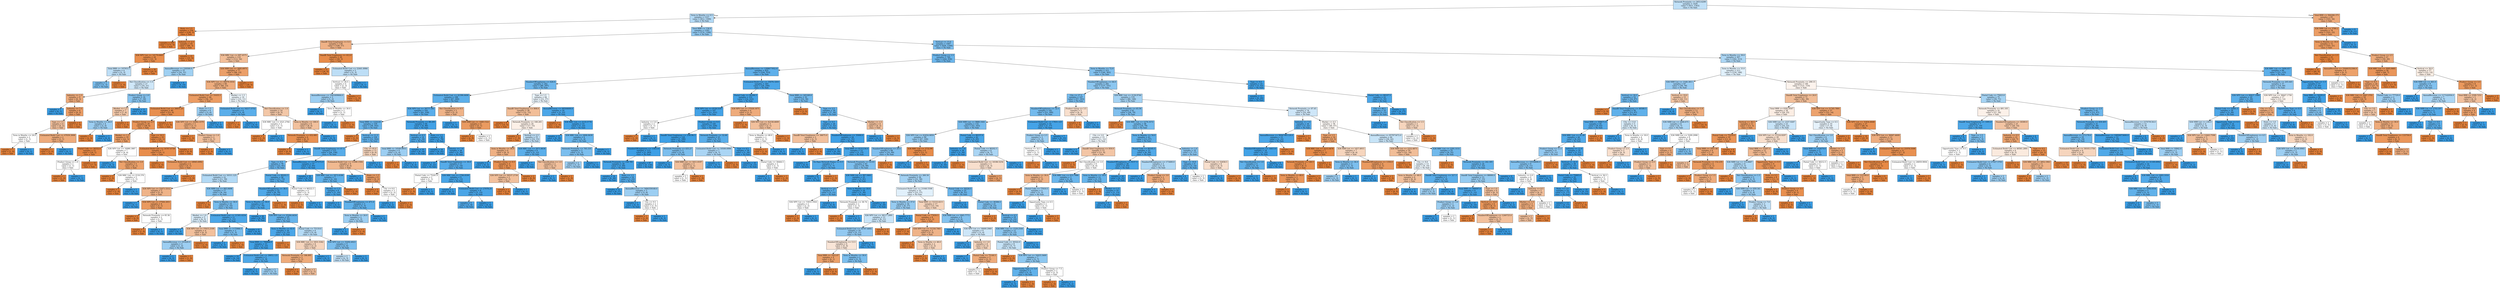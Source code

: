 digraph Tree {
node [shape=box, style="filled", color="black"] ;
0 [label="Network Proximity <= 2653.6299\nsamples = 1420\nvalue = [915, 1343]\nclass = No Sale", fillcolor="#399de551"] ;
1 [label="Term in Months <= 0.5\nsamples = 1337\nvalue = [812, 1309]\nclass = No Sale", fillcolor="#399de561"] ;
0 -> 1 [labeldistance=2.5, labelangle=45, headlabel="True"] ;
2 [label="State <= 1.5\nsamples = 154\nvalue = [238, 3]\nclass = Sale", fillcolor="#e58139fc"] ;
1 -> 2 ;
3 [label="samples = 109\nvalue = [172, 0]\nclass = Sale", fillcolor="#e58139ff"] ;
2 -> 3 ;
4 [label="Industry <= 2.5\nsamples = 45\nvalue = [66, 3]\nclass = Sale", fillcolor="#e58139f3"] ;
2 -> 4 ;
5 [label="X36 NPV List <= 14179.6465\nsamples = 24\nvalue = [31, 3]\nclass = Sale", fillcolor="#e58139e6"] ;
4 -> 5 ;
6 [label="Total BRR <= 197953.5\nsamples = 4\nvalue = [2, 3]\nclass = No Sale", fillcolor="#399de555"] ;
5 -> 6 ;
7 [label="samples = 3\nvalue = [1, 3]\nclass = No Sale", fillcolor="#399de5aa"] ;
6 -> 7 ;
8 [label="samples = 1\nvalue = [1, 0]\nclass = Sale", fillcolor="#e58139ff"] ;
6 -> 8 ;
9 [label="samples = 20\nvalue = [29, 0]\nclass = Sale", fillcolor="#e58139ff"] ;
5 -> 9 ;
10 [label="samples = 21\nvalue = [35, 0]\nclass = Sale", fillcolor="#e58139ff"] ;
4 -> 10 ;
11 [label="Total BRR <= 136.0\nsamples = 1183\nvalue = [574, 1306]\nclass = No Sale", fillcolor="#399de58f"] ;
1 -> 11 ;
12 [label="DandB Total Employees <= 0.5\nsamples = 136\nvalue = [148, 57]\nclass = Sale", fillcolor="#e581399d"] ;
11 -> 12 ;
13 [label="X36 MRC List <= 697.4575\nsamples = 110\nvalue = [112, 54]\nclass = Sale", fillcolor="#e5813984"] ;
12 -> 13 ;
14 [label="AnnualRevenue <= 230500.0\nsamples = 33\nvalue = [16, 31]\nclass = No Sale", fillcolor="#399de57b"] ;
13 -> 14 ;
15 [label="Net Classification <= 1.5\nsamples = 27\nvalue = [16, 21]\nclass = No Sale", fillcolor="#399de53d"] ;
14 -> 15 ;
16 [label="Industry <= 1.5\nsamples = 9\nvalue = [9, 3]\nclass = Sale", fillcolor="#e58139aa"] ;
15 -> 16 ;
17 [label="samples = 1\nvalue = [0, 1]\nclass = No Sale", fillcolor="#399de5ff"] ;
16 -> 17 ;
18 [label="Industry <= 7.5\nsamples = 8\nvalue = [9, 2]\nclass = Sale", fillcolor="#e58139c6"] ;
16 -> 18 ;
19 [label="Type <= 1.5\nsamples = 4\nvalue = [4, 2]\nclass = Sale", fillcolor="#e581397f"] ;
18 -> 19 ;
20 [label="Term in Months <= 24.0\nsamples = 2\nvalue = [1, 1]\nclass = Sale", fillcolor="#e5813900"] ;
19 -> 20 ;
21 [label="samples = 1\nvalue = [1, 0]\nclass = Sale", fillcolor="#e58139ff"] ;
20 -> 21 ;
22 [label="samples = 1\nvalue = [0, 1]\nclass = No Sale", fillcolor="#399de5ff"] ;
20 -> 22 ;
23 [label="Estimated Build Cost <= 47839.3008\nsamples = 2\nvalue = [3, 1]\nclass = Sale", fillcolor="#e58139aa"] ;
19 -> 23 ;
24 [label="samples = 1\nvalue = [3, 0]\nclass = Sale", fillcolor="#e58139ff"] ;
23 -> 24 ;
25 [label="samples = 1\nvalue = [0, 1]\nclass = No Sale", fillcolor="#399de5ff"] ;
23 -> 25 ;
26 [label="samples = 4\nvalue = [5, 0]\nclass = Sale", fillcolor="#e58139ff"] ;
18 -> 26 ;
27 [label="Product Group <= 2.0\nsamples = 18\nvalue = [7, 18]\nclass = No Sale", fillcolor="#399de59c"] ;
15 -> 27 ;
28 [label="Market <= 1.5\nsamples = 7\nvalue = [7, 4]\nclass = Sale", fillcolor="#e581396d"] ;
27 -> 28 ;
29 [label="Term in Months <= 24.0\nsamples = 4\nvalue = [2, 4]\nclass = No Sale", fillcolor="#399de57f"] ;
28 -> 29 ;
30 [label="samples = 1\nvalue = [2, 0]\nclass = Sale", fillcolor="#e58139ff"] ;
29 -> 30 ;
31 [label="samples = 3\nvalue = [0, 4]\nclass = No Sale", fillcolor="#399de5ff"] ;
29 -> 31 ;
32 [label="samples = 3\nvalue = [5, 0]\nclass = Sale", fillcolor="#e58139ff"] ;
28 -> 32 ;
33 [label="samples = 11\nvalue = [0, 14]\nclass = No Sale", fillcolor="#399de5ff"] ;
27 -> 33 ;
34 [label="samples = 6\nvalue = [0, 10]\nclass = No Sale", fillcolor="#399de5ff"] ;
14 -> 34 ;
35 [label="X36 NRR List <= 2695.6975\nsamples = 77\nvalue = [96, 23]\nclass = Sale", fillcolor="#e58139c2"] ;
13 -> 35 ;
36 [label="X36 NPV List <= 49079.1016\nsamples = 60\nvalue = [66, 23]\nclass = Sale", fillcolor="#e58139a6"] ;
35 -> 36 ;
37 [label="Estimated Build Cost <= 31635.5\nsamples = 46\nvalue = [56, 12]\nclass = Sale", fillcolor="#e58139c8"] ;
36 -> 37 ;
38 [label="Estimated Build Cost <= 26651.25\nsamples = 40\nvalue = [53, 6]\nclass = Sale", fillcolor="#e58139e2"] ;
37 -> 38 ;
39 [label="Product Group <= 2.5\nsamples = 29\nvalue = [38, 6]\nclass = Sale", fillcolor="#e58139d7"] ;
38 -> 39 ;
40 [label="Market <= 1.5\nsamples = 19\nvalue = [22, 5]\nclass = Sale", fillcolor="#e58139c5"] ;
39 -> 40 ;
41 [label="Postal Code <= 30332.0\nsamples = 12\nvalue = [18, 1]\nclass = Sale", fillcolor="#e58139f1"] ;
40 -> 41 ;
42 [label="Product Group <= 1.0\nsamples = 2\nvalue = [1, 1]\nclass = Sale", fillcolor="#e5813900"] ;
41 -> 42 ;
43 [label="samples = 1\nvalue = [1, 0]\nclass = Sale", fillcolor="#e58139ff"] ;
42 -> 43 ;
44 [label="samples = 1\nvalue = [0, 1]\nclass = No Sale", fillcolor="#399de5ff"] ;
42 -> 44 ;
45 [label="samples = 10\nvalue = [17, 0]\nclass = Sale", fillcolor="#e58139ff"] ;
41 -> 45 ;
46 [label="X36 NPV List <= 16980.3887\nsamples = 7\nvalue = [4, 4]\nclass = Sale", fillcolor="#e5813900"] ;
40 -> 46 ;
47 [label="samples = 2\nvalue = [0, 3]\nclass = No Sale", fillcolor="#399de5ff"] ;
46 -> 47 ;
48 [label="Net Classification <= 1.0\nsamples = 5\nvalue = [4, 1]\nclass = Sale", fillcolor="#e58139bf"] ;
46 -> 48 ;
49 [label="samples = 3\nvalue = [3, 0]\nclass = Sale", fillcolor="#e58139ff"] ;
48 -> 49 ;
50 [label="X36 MRC List <= 2116.376\nsamples = 2\nvalue = [1, 1]\nclass = Sale", fillcolor="#e5813900"] ;
48 -> 50 ;
51 [label="samples = 1\nvalue = [1, 0]\nclass = Sale", fillcolor="#e58139ff"] ;
50 -> 51 ;
52 [label="samples = 1\nvalue = [0, 1]\nclass = No Sale", fillcolor="#399de5ff"] ;
50 -> 52 ;
53 [label="Type <= 10.5\nsamples = 10\nvalue = [16, 1]\nclass = Sale", fillcolor="#e58139ef"] ;
39 -> 53 ;
54 [label="Estimated Build Cost <= 14767.6758\nsamples = 7\nvalue = [10, 1]\nclass = Sale", fillcolor="#e58139e6"] ;
53 -> 54 ;
55 [label="samples = 3\nvalue = [5, 0]\nclass = Sale", fillcolor="#e58139ff"] ;
54 -> 55 ;
56 [label="Estimated Build Cost <= 18945.6992\nsamples = 4\nvalue = [5, 1]\nclass = Sale", fillcolor="#e58139cc"] ;
54 -> 56 ;
57 [label="samples = 1\nvalue = [0, 1]\nclass = No Sale", fillcolor="#399de5ff"] ;
56 -> 57 ;
58 [label="samples = 3\nvalue = [5, 0]\nclass = Sale", fillcolor="#e58139ff"] ;
56 -> 58 ;
59 [label="samples = 3\nvalue = [6, 0]\nclass = Sale", fillcolor="#e58139ff"] ;
53 -> 59 ;
60 [label="samples = 11\nvalue = [15, 0]\nclass = Sale", fillcolor="#e58139ff"] ;
38 -> 60 ;
61 [label="State <= 1.5\nsamples = 6\nvalue = [3, 6]\nclass = No Sale", fillcolor="#399de57f"] ;
37 -> 61 ;
62 [label="X36 NPV List <= 22962.3379\nsamples = 3\nvalue = [3, 1]\nclass = Sale", fillcolor="#e58139aa"] ;
61 -> 62 ;
63 [label="samples = 1\nvalue = [1, 0]\nclass = Sale", fillcolor="#e58139ff"] ;
62 -> 63 ;
64 [label="Product Group <= 1.0\nsamples = 2\nvalue = [2, 1]\nclass = Sale", fillcolor="#e581397f"] ;
62 -> 64 ;
65 [label="samples = 1\nvalue = [2, 0]\nclass = Sale", fillcolor="#e58139ff"] ;
64 -> 65 ;
66 [label="samples = 1\nvalue = [0, 1]\nclass = No Sale", fillcolor="#399de5ff"] ;
64 -> 66 ;
67 [label="samples = 3\nvalue = [0, 5]\nclass = No Sale", fillcolor="#399de5ff"] ;
61 -> 67 ;
68 [label="Market <= 1.5\nsamples = 14\nvalue = [10, 11]\nclass = No Sale", fillcolor="#399de517"] ;
36 -> 68 ;
69 [label="Estimated Build Cost <= 16217.5752\nsamples = 4\nvalue = [1, 6]\nclass = No Sale", fillcolor="#399de5d4"] ;
68 -> 69 ;
70 [label="samples = 1\nvalue = [1, 0]\nclass = Sale", fillcolor="#e58139ff"] ;
69 -> 70 ;
71 [label="samples = 3\nvalue = [0, 6]\nclass = No Sale", fillcolor="#399de5ff"] ;
69 -> 71 ;
72 [label="Net Classification <= 1.0\nsamples = 10\nvalue = [9, 5]\nclass = Sale", fillcolor="#e5813971"] ;
68 -> 72 ;
73 [label="X36 MRC List <= 2521.2764\nsamples = 2\nvalue = [1, 1]\nclass = Sale", fillcolor="#e5813900"] ;
72 -> 73 ;
74 [label="samples = 1\nvalue = [1, 0]\nclass = Sale", fillcolor="#e58139ff"] ;
73 -> 74 ;
75 [label="samples = 1\nvalue = [0, 1]\nclass = No Sale", fillcolor="#399de5ff"] ;
73 -> 75 ;
76 [label="Term in Months <= 180.0\nsamples = 8\nvalue = [8, 4]\nclass = Sale", fillcolor="#e581397f"] ;
72 -> 76 ;
77 [label="Network Proximity <= 432.085\nsamples = 6\nvalue = [8, 1]\nclass = Sale", fillcolor="#e58139df"] ;
76 -> 77 ;
78 [label="samples = 5\nvalue = [8, 0]\nclass = Sale", fillcolor="#e58139ff"] ;
77 -> 78 ;
79 [label="samples = 1\nvalue = [0, 1]\nclass = No Sale", fillcolor="#399de5ff"] ;
77 -> 79 ;
80 [label="samples = 2\nvalue = [0, 3]\nclass = No Sale", fillcolor="#399de5ff"] ;
76 -> 80 ;
81 [label="samples = 17\nvalue = [30, 0]\nclass = Sale", fillcolor="#e58139ff"] ;
35 -> 81 ;
82 [label="DandB Total Employees <= 412.0\nsamples = 26\nvalue = [36, 3]\nclass = Sale", fillcolor="#e58139ea"] ;
12 -> 82 ;
83 [label="samples = 21\nvalue = [34, 0]\nclass = Sale", fillcolor="#e58139ff"] ;
82 -> 83 ;
84 [label="Estimated Build Cost <= 22441.8984\nsamples = 5\nvalue = [2, 3]\nclass = No Sale", fillcolor="#399de555"] ;
82 -> 84 ;
85 [label="Vertical <= 26.5\nsamples = 4\nvalue = [2, 2]\nclass = Sale", fillcolor="#e5813900"] ;
84 -> 85 ;
86 [label="AnnualRevenue <= 1041609664.0\nsamples = 3\nvalue = [1, 2]\nclass = No Sale", fillcolor="#399de57f"] ;
85 -> 86 ;
87 [label="samples = 1\nvalue = [0, 1]\nclass = No Sale", fillcolor="#399de5ff"] ;
86 -> 87 ;
88 [label="Term in Months <= 30.0\nsamples = 2\nvalue = [1, 1]\nclass = Sale", fillcolor="#e5813900"] ;
86 -> 88 ;
89 [label="samples = 1\nvalue = [0, 1]\nclass = No Sale", fillcolor="#399de5ff"] ;
88 -> 89 ;
90 [label="samples = 1\nvalue = [1, 0]\nclass = Sale", fillcolor="#e58139ff"] ;
88 -> 90 ;
91 [label="samples = 1\nvalue = [1, 0]\nclass = Sale", fillcolor="#e58139ff"] ;
85 -> 91 ;
92 [label="samples = 1\nvalue = [0, 1]\nclass = No Sale", fillcolor="#399de5ff"] ;
84 -> 92 ;
93 [label="Vertical <= 15.0\nsamples = 1047\nvalue = [426, 1249]\nclass = No Sale", fillcolor="#399de5a8"] ;
11 -> 93 ;
94 [label="Product Group <= 1.5\nsamples = 740\nvalue = [244, 936]\nclass = No Sale", fillcolor="#399de5bd"] ;
93 -> 94 ;
95 [label="AnnualRevenue <= 1299677952.0\nsamples = 425\nvalue = [104, 553]\nclass = No Sale", fillcolor="#399de5cf"] ;
94 -> 95 ;
96 [label="NumberOfEmployees <= 626.0\nsamples = 242\nvalue = [80, 297]\nclass = No Sale", fillcolor="#399de5ba"] ;
95 -> 96 ;
97 [label="Estimated Build Cost <= 42396.6406\nsamples = 198\nvalue = [47, 260]\nclass = No Sale", fillcolor="#399de5d1"] ;
96 -> 97 ;
98 [label="X36 NPV List <= 39777.582\nsamples = 193\nvalue = [42, 258]\nclass = No Sale", fillcolor="#399de5d5"] ;
97 -> 98 ;
99 [label="Total BRR <= 1224.83\nsamples = 129\nvalue = [38, 162]\nclass = No Sale", fillcolor="#399de5c3"] ;
98 -> 99 ;
100 [label="samples = 3\nvalue = [5, 0]\nclass = Sale", fillcolor="#e58139ff"] ;
99 -> 100 ;
101 [label="Vertical <= 11.5\nsamples = 126\nvalue = [33, 162]\nclass = No Sale", fillcolor="#399de5cb"] ;
99 -> 101 ;
102 [label="DandB Total Employees <= 47.5\nsamples = 115\nvalue = [24, 156]\nclass = No Sale", fillcolor="#399de5d8"] ;
101 -> 102 ;
103 [label="Type <= 0.5\nsamples = 78\nvalue = [22, 91]\nclass = No Sale", fillcolor="#399de5c1"] ;
102 -> 103 ;
104 [label="Estimated Build Cost <= 16311.125\nsamples = 22\nvalue = [11, 18]\nclass = No Sale", fillcolor="#399de563"] ;
103 -> 104 ;
105 [label="X36 NPV List <= 22471.5312\nsamples = 5\nvalue = [5, 2]\nclass = Sale", fillcolor="#e5813999"] ;
104 -> 105 ;
106 [label="samples = 1\nvalue = [0, 1]\nclass = No Sale", fillcolor="#399de5ff"] ;
105 -> 106 ;
107 [label="X36 NPV List <= 27504.2051\nsamples = 4\nvalue = [5, 1]\nclass = Sale", fillcolor="#e58139cc"] ;
105 -> 107 ;
108 [label="samples = 2\nvalue = [4, 0]\nclass = Sale", fillcolor="#e58139ff"] ;
107 -> 108 ;
109 [label="Network Proximity <= 65.56\nsamples = 2\nvalue = [1, 1]\nclass = Sale", fillcolor="#e5813900"] ;
107 -> 109 ;
110 [label="samples = 1\nvalue = [1, 0]\nclass = Sale", fillcolor="#e58139ff"] ;
109 -> 110 ;
111 [label="samples = 1\nvalue = [0, 1]\nclass = No Sale", fillcolor="#399de5ff"] ;
109 -> 111 ;
112 [label="X36 NRR List <= 895.9498\nsamples = 17\nvalue = [6, 16]\nclass = No Sale", fillcolor="#399de59f"] ;
104 -> 112 ;
113 [label="samples = 1\nvalue = [1, 0]\nclass = Sale", fillcolor="#e58139ff"] ;
112 -> 113 ;
114 [label="Term in Months <= 30.0\nsamples = 16\nvalue = [5, 16]\nclass = No Sale", fillcolor="#399de5af"] ;
112 -> 114 ;
115 [label="Market <= 1.0\nsamples = 5\nvalue = [4, 5]\nclass = No Sale", fillcolor="#399de533"] ;
114 -> 115 ;
116 [label="samples = 1\nvalue = [0, 3]\nclass = No Sale", fillcolor="#399de5ff"] ;
115 -> 116 ;
117 [label="X36 NPV List <= 37615.2109\nsamples = 4\nvalue = [4, 2]\nclass = Sale", fillcolor="#e581397f"] ;
115 -> 117 ;
118 [label="AnnualRevenue <= 101420.0\nsamples = 3\nvalue = [1, 2]\nclass = No Sale", fillcolor="#399de57f"] ;
117 -> 118 ;
119 [label="samples = 2\nvalue = [0, 2]\nclass = No Sale", fillcolor="#399de5ff"] ;
118 -> 119 ;
120 [label="samples = 1\nvalue = [1, 0]\nclass = Sale", fillcolor="#e58139ff"] ;
118 -> 120 ;
121 [label="samples = 1\nvalue = [3, 0]\nclass = Sale", fillcolor="#e58139ff"] ;
117 -> 121 ;
122 [label="Estimated Build Cost <= 21565.0254\nsamples = 11\nvalue = [1, 11]\nclass = No Sale", fillcolor="#399de5e8"] ;
114 -> 122 ;
123 [label="Total BRR <= 1175966.5\nsamples = 3\nvalue = [1, 3]\nclass = No Sale", fillcolor="#399de5aa"] ;
122 -> 123 ;
124 [label="samples = 2\nvalue = [0, 3]\nclass = No Sale", fillcolor="#399de5ff"] ;
123 -> 124 ;
125 [label="samples = 1\nvalue = [1, 0]\nclass = Sale", fillcolor="#e58139ff"] ;
123 -> 125 ;
126 [label="samples = 8\nvalue = [0, 8]\nclass = No Sale", fillcolor="#399de5ff"] ;
122 -> 126 ;
127 [label="Postal Code <= 80202.5\nsamples = 56\nvalue = [11, 73]\nclass = No Sale", fillcolor="#399de5d9"] ;
103 -> 127 ;
128 [label="NumberOfEmployees <= 38.5\nsamples = 52\nvalue = [8, 70]\nclass = No Sale", fillcolor="#399de5e2"] ;
127 -> 128 ;
129 [label="Term in Months <= 30.0\nsamples = 51\nvalue = [7, 70]\nclass = No Sale", fillcolor="#399de5e6"] ;
128 -> 129 ;
130 [label="samples = 26\nvalue = [0, 39]\nclass = No Sale", fillcolor="#399de5ff"] ;
129 -> 130 ;
131 [label="X36 NPV List <= 25264.4434\nsamples = 25\nvalue = [7, 31]\nclass = No Sale", fillcolor="#399de5c5"] ;
129 -> 131 ;
132 [label="Term in Months <= 42.0\nsamples = 16\nvalue = [2, 23]\nclass = No Sale", fillcolor="#399de5e9"] ;
131 -> 132 ;
133 [label="Total BRR <= 790884.0\nsamples = 15\nvalue = [1, 23]\nclass = No Sale", fillcolor="#399de5f4"] ;
132 -> 133 ;
134 [label="samples = 10\nvalue = [0, 14]\nclass = No Sale", fillcolor="#399de5ff"] ;
133 -> 134 ;
135 [label="Estimated Build Cost <= 28852.125\nsamples = 5\nvalue = [1, 9]\nclass = No Sale", fillcolor="#399de5e3"] ;
133 -> 135 ;
136 [label="samples = 3\nvalue = [0, 7]\nclass = No Sale", fillcolor="#399de5ff"] ;
135 -> 136 ;
137 [label="samples = 2\nvalue = [1, 2]\nclass = No Sale", fillcolor="#399de57f"] ;
135 -> 137 ;
138 [label="samples = 1\nvalue = [1, 0]\nclass = Sale", fillcolor="#e58139ff"] ;
132 -> 138 ;
139 [label="Postal Code <= 75119.0\nsamples = 9\nvalue = [5, 8]\nclass = No Sale", fillcolor="#399de560"] ;
131 -> 139 ;
140 [label="X36 MRC List <= 1831.5342\nsamples = 4\nvalue = [3, 2]\nclass = Sale", fillcolor="#e5813955"] ;
139 -> 140 ;
141 [label="Network Proximity <= 186.895\nsamples = 3\nvalue = [3, 1]\nclass = Sale", fillcolor="#e58139aa"] ;
140 -> 141 ;
142 [label="samples = 1\nvalue = [1, 0]\nclass = Sale", fillcolor="#e58139ff"] ;
141 -> 142 ;
143 [label="samples = 2\nvalue = [2, 1]\nclass = Sale", fillcolor="#e581397f"] ;
141 -> 143 ;
144 [label="samples = 1\nvalue = [0, 1]\nclass = No Sale", fillcolor="#399de5ff"] ;
140 -> 144 ;
145 [label="X36 NPV List <= 33202.4023\nsamples = 5\nvalue = [2, 6]\nclass = No Sale", fillcolor="#399de5aa"] ;
139 -> 145 ;
146 [label="samples = 2\nvalue = [2, 3]\nclass = No Sale", fillcolor="#399de555"] ;
145 -> 146 ;
147 [label="samples = 3\nvalue = [0, 3]\nclass = No Sale", fillcolor="#399de5ff"] ;
145 -> 147 ;
148 [label="samples = 1\nvalue = [1, 0]\nclass = Sale", fillcolor="#e58139ff"] ;
128 -> 148 ;
149 [label="Postal Code <= 80222.5\nsamples = 4\nvalue = [3, 3]\nclass = Sale", fillcolor="#e5813900"] ;
127 -> 149 ;
150 [label="samples = 2\nvalue = [3, 0]\nclass = Sale", fillcolor="#e58139ff"] ;
149 -> 150 ;
151 [label="samples = 2\nvalue = [0, 3]\nclass = No Sale", fillcolor="#399de5ff"] ;
149 -> 151 ;
152 [label="AnnualRevenue <= 111337272.0\nsamples = 37\nvalue = [2, 65]\nclass = No Sale", fillcolor="#399de5f7"] ;
102 -> 152 ;
153 [label="samples = 30\nvalue = [0, 55]\nclass = No Sale", fillcolor="#399de5ff"] ;
152 -> 153 ;
154 [label="X36 MRC List <= 1873.4186\nsamples = 7\nvalue = [2, 10]\nclass = No Sale", fillcolor="#399de5cc"] ;
152 -> 154 ;
155 [label="Market <= 1.5\nsamples = 6\nvalue = [1, 10]\nclass = No Sale", fillcolor="#399de5e6"] ;
154 -> 155 ;
156 [label="samples = 3\nvalue = [0, 5]\nclass = No Sale", fillcolor="#399de5ff"] ;
155 -> 156 ;
157 [label="NumberOfEmployees <= 471.0\nsamples = 3\nvalue = [1, 5]\nclass = No Sale", fillcolor="#399de5cc"] ;
155 -> 157 ;
158 [label="Term in Months <= 24.0\nsamples = 2\nvalue = [1, 2]\nclass = No Sale", fillcolor="#399de57f"] ;
157 -> 158 ;
159 [label="samples = 1\nvalue = [0, 2]\nclass = No Sale", fillcolor="#399de5ff"] ;
158 -> 159 ;
160 [label="samples = 1\nvalue = [1, 0]\nclass = Sale", fillcolor="#e58139ff"] ;
158 -> 160 ;
161 [label="samples = 1\nvalue = [0, 3]\nclass = No Sale", fillcolor="#399de5ff"] ;
157 -> 161 ;
162 [label="samples = 1\nvalue = [1, 0]\nclass = Sale", fillcolor="#e58139ff"] ;
154 -> 162 ;
163 [label="City <= 45.0\nsamples = 11\nvalue = [9, 6]\nclass = Sale", fillcolor="#e5813955"] ;
101 -> 163 ;
164 [label="Estimated Build Cost <= 13390.1504\nsamples = 9\nvalue = [9, 4]\nclass = Sale", fillcolor="#e581398e"] ;
163 -> 164 ;
165 [label="samples = 1\nvalue = [0, 2]\nclass = No Sale", fillcolor="#399de5ff"] ;
164 -> 165 ;
166 [label="State <= 1.5\nsamples = 8\nvalue = [9, 2]\nclass = Sale", fillcolor="#e58139c6"] ;
164 -> 166 ;
167 [label="samples = 5\nvalue = [7, 0]\nclass = Sale", fillcolor="#e58139ff"] ;
166 -> 167 ;
168 [label="City <= 6.0\nsamples = 3\nvalue = [2, 2]\nclass = Sale", fillcolor="#e5813900"] ;
166 -> 168 ;
169 [label="samples = 2\nvalue = [0, 2]\nclass = No Sale", fillcolor="#399de5ff"] ;
168 -> 169 ;
170 [label="samples = 1\nvalue = [2, 0]\nclass = Sale", fillcolor="#e58139ff"] ;
168 -> 170 ;
171 [label="samples = 2\nvalue = [0, 2]\nclass = No Sale", fillcolor="#399de5ff"] ;
163 -> 171 ;
172 [label="Network Proximity <= 88.295\nsamples = 64\nvalue = [4, 96]\nclass = No Sale", fillcolor="#399de5f4"] ;
98 -> 172 ;
173 [label="Vertical <= 6.5\nsamples = 14\nvalue = [2, 18]\nclass = No Sale", fillcolor="#399de5e3"] ;
172 -> 173 ;
174 [label="Total BRR <= 14549.9053\nsamples = 4\nvalue = [2, 4]\nclass = No Sale", fillcolor="#399de57f"] ;
173 -> 174 ;
175 [label="samples = 1\nvalue = [2, 0]\nclass = Sale", fillcolor="#e58139ff"] ;
174 -> 175 ;
176 [label="samples = 3\nvalue = [0, 4]\nclass = No Sale", fillcolor="#399de5ff"] ;
174 -> 176 ;
177 [label="samples = 10\nvalue = [0, 14]\nclass = No Sale", fillcolor="#399de5ff"] ;
173 -> 177 ;
178 [label="State <= 1.5\nsamples = 50\nvalue = [2, 78]\nclass = No Sale", fillcolor="#399de5f8"] ;
172 -> 178 ;
179 [label="samples = 24\nvalue = [0, 42]\nclass = No Sale", fillcolor="#399de5ff"] ;
178 -> 179 ;
180 [label="Industry <= 7.0\nsamples = 26\nvalue = [2, 36]\nclass = No Sale", fillcolor="#399de5f1"] ;
178 -> 180 ;
181 [label="samples = 15\nvalue = [0, 22]\nclass = No Sale", fillcolor="#399de5ff"] ;
180 -> 181 ;
182 [label="DandB Total Employees <= 30.0\nsamples = 11\nvalue = [2, 14]\nclass = No Sale", fillcolor="#399de5db"] ;
180 -> 182 ;
183 [label="Postal Code <= 75241.0\nsamples = 2\nvalue = [1, 1]\nclass = Sale", fillcolor="#e5813900"] ;
182 -> 183 ;
184 [label="samples = 1\nvalue = [1, 0]\nclass = Sale", fillcolor="#e58139ff"] ;
183 -> 184 ;
185 [label="samples = 1\nvalue = [0, 1]\nclass = No Sale", fillcolor="#399de5ff"] ;
183 -> 185 ;
186 [label="X36 MRC List <= 2766.8599\nsamples = 9\nvalue = [1, 13]\nclass = No Sale", fillcolor="#399de5eb"] ;
182 -> 186 ;
187 [label="samples = 1\nvalue = [0, 1]\nclass = No Sale", fillcolor="#399de5ff"] ;
186 -> 187 ;
188 [label="Estimated Build Cost <= 27078.25\nsamples = 8\nvalue = [1, 12]\nclass = No Sale", fillcolor="#399de5ea"] ;
186 -> 188 ;
189 [label="samples = 5\nvalue = [1, 8]\nclass = No Sale", fillcolor="#399de5df"] ;
188 -> 189 ;
190 [label="samples = 3\nvalue = [0, 4]\nclass = No Sale", fillcolor="#399de5ff"] ;
188 -> 190 ;
191 [label="Net Classification <= 0.5\nsamples = 5\nvalue = [5, 2]\nclass = Sale", fillcolor="#e5813999"] ;
97 -> 191 ;
192 [label="samples = 1\nvalue = [0, 1]\nclass = No Sale", fillcolor="#399de5ff"] ;
191 -> 192 ;
193 [label="X36 NRR List <= 1449.1522\nsamples = 4\nvalue = [5, 1]\nclass = Sale", fillcolor="#e58139cc"] ;
191 -> 193 ;
194 [label="samples = 2\nvalue = [4, 0]\nclass = Sale", fillcolor="#e58139ff"] ;
193 -> 194 ;
195 [label="samples = 2\nvalue = [1, 1]\nclass = Sale", fillcolor="#e5813900"] ;
193 -> 195 ;
196 [label="Type <= 1.5\nsamples = 44\nvalue = [33, 37]\nclass = No Sale", fillcolor="#399de51c"] ;
96 -> 196 ;
197 [label="DandB Total Employees <= 808.0\nsamples = 28\nvalue = [31, 15]\nclass = Sale", fillcolor="#e5813984"] ;
196 -> 197 ;
198 [label="samples = 8\nvalue = [14, 0]\nclass = Sale", fillcolor="#e58139ff"] ;
197 -> 198 ;
199 [label="Network Proximity <= 168.265\nsamples = 20\nvalue = [17, 15]\nclass = Sale", fillcolor="#e581391e"] ;
197 -> 199 ;
200 [label="samples = 5\nvalue = [7, 0]\nclass = Sale", fillcolor="#e58139ff"] ;
199 -> 200 ;
201 [label="Vertical <= 2.5\nsamples = 15\nvalue = [10, 15]\nclass = No Sale", fillcolor="#399de555"] ;
199 -> 201 ;
202 [label="Term in Months <= 30.0\nsamples = 6\nvalue = [8, 3]\nclass = Sale", fillcolor="#e581399f"] ;
201 -> 202 ;
203 [label="samples = 2\nvalue = [0, 2]\nclass = No Sale", fillcolor="#399de5ff"] ;
202 -> 203 ;
204 [label="Product Group <= 0.5\nsamples = 4\nvalue = [8, 1]\nclass = Sale", fillcolor="#e58139df"] ;
202 -> 204 ;
205 [label="X36 NPV List <= 50537.2734\nsamples = 2\nvalue = [2, 1]\nclass = Sale", fillcolor="#e581397f"] ;
204 -> 205 ;
206 [label="samples = 1\nvalue = [2, 0]\nclass = Sale", fillcolor="#e58139ff"] ;
205 -> 206 ;
207 [label="samples = 1\nvalue = [0, 1]\nclass = No Sale", fillcolor="#399de5ff"] ;
205 -> 207 ;
208 [label="samples = 2\nvalue = [6, 0]\nclass = Sale", fillcolor="#e58139ff"] ;
204 -> 208 ;
209 [label="X36 MRC List <= 2971.6636\nsamples = 9\nvalue = [2, 12]\nclass = No Sale", fillcolor="#399de5d4"] ;
201 -> 209 ;
210 [label="samples = 7\nvalue = [0, 11]\nclass = No Sale", fillcolor="#399de5ff"] ;
209 -> 210 ;
211 [label="Net Classification <= 1.0\nsamples = 2\nvalue = [2, 1]\nclass = Sale", fillcolor="#e581397f"] ;
209 -> 211 ;
212 [label="samples = 1\nvalue = [0, 1]\nclass = No Sale", fillcolor="#399de5ff"] ;
211 -> 212 ;
213 [label="samples = 1\nvalue = [2, 0]\nclass = Sale", fillcolor="#e58139ff"] ;
211 -> 213 ;
214 [label="AnnualRevenue <= 68504600.0\nsamples = 16\nvalue = [2, 22]\nclass = No Sale", fillcolor="#399de5e8"] ;
196 -> 214 ;
215 [label="samples = 1\nvalue = [1, 0]\nclass = Sale", fillcolor="#e58139ff"] ;
214 -> 215 ;
216 [label="X36 MRC List <= 2133.5776\nsamples = 15\nvalue = [1, 22]\nclass = No Sale", fillcolor="#399de5f3"] ;
214 -> 216 ;
217 [label="samples = 11\nvalue = [0, 18]\nclass = No Sale", fillcolor="#399de5ff"] ;
216 -> 217 ;
218 [label="X36 MRC List <= 2406.0439\nsamples = 4\nvalue = [1, 4]\nclass = No Sale", fillcolor="#399de5bf"] ;
216 -> 218 ;
219 [label="Network Proximity <= 765.335\nsamples = 3\nvalue = [1, 3]\nclass = No Sale", fillcolor="#399de5aa"] ;
218 -> 219 ;
220 [label="samples = 2\nvalue = [1, 2]\nclass = No Sale", fillcolor="#399de57f"] ;
219 -> 220 ;
221 [label="samples = 1\nvalue = [0, 1]\nclass = No Sale", fillcolor="#399de5ff"] ;
219 -> 221 ;
222 [label="samples = 1\nvalue = [0, 1]\nclass = No Sale", fillcolor="#399de5ff"] ;
218 -> 222 ;
223 [label="Estimated Build Cost <= 35076.3203\nsamples = 183\nvalue = [24, 256]\nclass = No Sale", fillcolor="#399de5e7"] ;
95 -> 223 ;
224 [label="Postal Code <= 80306.5\nsamples = 151\nvalue = [14, 222]\nclass = No Sale", fillcolor="#399de5ef"] ;
223 -> 224 ;
225 [label="X36 NPV List <= 6539.5181\nsamples = 147\nvalue = [11, 221]\nclass = No Sale", fillcolor="#399de5f2"] ;
224 -> 225 ;
226 [label="Industry <= 5.0\nsamples = 2\nvalue = [1, 1]\nclass = Sale", fillcolor="#e5813900"] ;
225 -> 226 ;
227 [label="samples = 1\nvalue = [1, 0]\nclass = Sale", fillcolor="#e58139ff"] ;
226 -> 227 ;
228 [label="samples = 1\nvalue = [0, 1]\nclass = No Sale", fillcolor="#399de5ff"] ;
226 -> 228 ;
229 [label="Product Group <= 0.5\nsamples = 145\nvalue = [10, 220]\nclass = No Sale", fillcolor="#399de5f3"] ;
225 -> 229 ;
230 [label="DandB Total Employees <= 236196.5\nsamples = 120\nvalue = [5, 189]\nclass = No Sale", fillcolor="#399de5f8"] ;
229 -> 230 ;
231 [label="NumberOfEmployees <= 13813.0\nsamples = 115\nvalue = [3, 183]\nclass = No Sale", fillcolor="#399de5fb"] ;
230 -> 231 ;
232 [label="Network Proximity <= 238.785\nsamples = 28\nvalue = [3, 49]\nclass = No Sale", fillcolor="#399de5ef"] ;
231 -> 232 ;
233 [label="samples = 14\nvalue = [0, 26]\nclass = No Sale", fillcolor="#399de5ff"] ;
232 -> 233 ;
234 [label="State <= 1.5\nsamples = 14\nvalue = [3, 23]\nclass = No Sale", fillcolor="#399de5de"] ;
232 -> 234 ;
235 [label="samples = 11\nvalue = [0, 17]\nclass = No Sale", fillcolor="#399de5ff"] ;
234 -> 235 ;
236 [label="AnnualRevenue <= 3484359168.0\nsamples = 3\nvalue = [3, 6]\nclass = No Sale", fillcolor="#399de57f"] ;
234 -> 236 ;
237 [label="samples = 1\nvalue = [0, 3]\nclass = No Sale", fillcolor="#399de5ff"] ;
236 -> 237 ;
238 [label="City <= 9.5\nsamples = 2\nvalue = [3, 3]\nclass = Sale", fillcolor="#e5813900"] ;
236 -> 238 ;
239 [label="samples = 1\nvalue = [3, 0]\nclass = Sale", fillcolor="#e58139ff"] ;
238 -> 239 ;
240 [label="samples = 1\nvalue = [0, 3]\nclass = No Sale", fillcolor="#399de5ff"] ;
238 -> 240 ;
241 [label="samples = 87\nvalue = [0, 134]\nclass = No Sale", fillcolor="#399de5ff"] ;
231 -> 241 ;
242 [label="Network Proximity <= 435.27\nsamples = 5\nvalue = [2, 6]\nclass = No Sale", fillcolor="#399de5aa"] ;
230 -> 242 ;
243 [label="samples = 2\nvalue = [0, 5]\nclass = No Sale", fillcolor="#399de5ff"] ;
242 -> 243 ;
244 [label="X36 NRR List <= 1611.0197\nsamples = 3\nvalue = [2, 1]\nclass = Sale", fillcolor="#e581397f"] ;
242 -> 244 ;
245 [label="samples = 2\nvalue = [1, 1]\nclass = Sale", fillcolor="#e5813900"] ;
244 -> 245 ;
246 [label="samples = 1\nvalue = [1, 0]\nclass = Sale", fillcolor="#e58139ff"] ;
244 -> 246 ;
247 [label="Network Proximity <= 32.68\nsamples = 25\nvalue = [5, 31]\nclass = No Sale", fillcolor="#399de5d6"] ;
229 -> 247 ;
248 [label="Estimated Build Cost <= 10500.0996\nsamples = 7\nvalue = [4, 7]\nclass = No Sale", fillcolor="#399de56d"] ;
247 -> 248 ;
249 [label="samples = 5\nvalue = [0, 7]\nclass = No Sale", fillcolor="#399de5ff"] ;
248 -> 249 ;
250 [label="samples = 2\nvalue = [4, 0]\nclass = Sale", fillcolor="#e58139ff"] ;
248 -> 250 ;
251 [label="Type <= 4.5\nsamples = 18\nvalue = [1, 24]\nclass = No Sale", fillcolor="#399de5f4"] ;
247 -> 251 ;
252 [label="samples = 16\nvalue = [0, 23]\nclass = No Sale", fillcolor="#399de5ff"] ;
251 -> 252 ;
253 [label="Postal Code <= 30444.5\nsamples = 2\nvalue = [1, 1]\nclass = Sale", fillcolor="#e5813900"] ;
251 -> 253 ;
254 [label="samples = 1\nvalue = [0, 1]\nclass = No Sale", fillcolor="#399de5ff"] ;
253 -> 254 ;
255 [label="samples = 1\nvalue = [1, 0]\nclass = Sale", fillcolor="#e58139ff"] ;
253 -> 255 ;
256 [label="X36 NPV List <= 27028.1875\nsamples = 4\nvalue = [3, 1]\nclass = Sale", fillcolor="#e58139aa"] ;
224 -> 256 ;
257 [label="samples = 1\nvalue = [1, 0]\nclass = Sale", fillcolor="#e58139ff"] ;
256 -> 257 ;
258 [label="X36 NPV List <= 42158.4609\nsamples = 3\nvalue = [2, 1]\nclass = Sale", fillcolor="#e581397f"] ;
256 -> 258 ;
259 [label="Term in Months <= 48.0\nsamples = 2\nvalue = [1, 1]\nclass = Sale", fillcolor="#e5813900"] ;
258 -> 259 ;
260 [label="samples = 1\nvalue = [1, 0]\nclass = Sale", fillcolor="#e58139ff"] ;
259 -> 260 ;
261 [label="samples = 1\nvalue = [0, 1]\nclass = No Sale", fillcolor="#399de5ff"] ;
259 -> 261 ;
262 [label="samples = 1\nvalue = [1, 0]\nclass = Sale", fillcolor="#e58139ff"] ;
258 -> 262 ;
263 [label="Total BRR <= 245349.0\nsamples = 32\nvalue = [10, 34]\nclass = No Sale", fillcolor="#399de5b4"] ;
223 -> 263 ;
264 [label="samples = 2\nvalue = [3, 0]\nclass = Sale", fillcolor="#e58139ff"] ;
263 -> 264 ;
265 [label="Type <= 2.5\nsamples = 30\nvalue = [7, 34]\nclass = No Sale", fillcolor="#399de5ca"] ;
263 -> 265 ;
266 [label="Type <= 0.5\nsamples = 26\nvalue = [3, 32]\nclass = No Sale", fillcolor="#399de5e7"] ;
265 -> 266 ;
267 [label="DandB Total Employees <= 36675.0\nsamples = 2\nvalue = [2, 1]\nclass = Sale", fillcolor="#e581397f"] ;
266 -> 267 ;
268 [label="samples = 1\nvalue = [0, 1]\nclass = No Sale", fillcolor="#399de5ff"] ;
267 -> 268 ;
269 [label="samples = 1\nvalue = [2, 0]\nclass = Sale", fillcolor="#e58139ff"] ;
267 -> 269 ;
270 [label="NumberOfEmployees <= 35000.0\nsamples = 24\nvalue = [1, 31]\nclass = No Sale", fillcolor="#399de5f7"] ;
266 -> 270 ;
271 [label="samples = 12\nvalue = [0, 18]\nclass = No Sale", fillcolor="#399de5ff"] ;
270 -> 271 ;
272 [label="Total BRR <= 4231234.0\nsamples = 12\nvalue = [1, 13]\nclass = No Sale", fillcolor="#399de5eb"] ;
270 -> 272 ;
273 [label="samples = 5\nvalue = [0, 6]\nclass = No Sale", fillcolor="#399de5ff"] ;
272 -> 273 ;
274 [label="On Zayo Network Status <= 0.5\nsamples = 7\nvalue = [1, 7]\nclass = No Sale", fillcolor="#399de5db"] ;
272 -> 274 ;
275 [label="samples = 6\nvalue = [0, 7]\nclass = No Sale", fillcolor="#399de5ff"] ;
274 -> 275 ;
276 [label="samples = 1\nvalue = [1, 0]\nclass = Sale", fillcolor="#e58139ff"] ;
274 -> 276 ;
277 [label="Market <= 1.5\nsamples = 4\nvalue = [4, 2]\nclass = Sale", fillcolor="#e581397f"] ;
265 -> 277 ;
278 [label="samples = 2\nvalue = [0, 2]\nclass = No Sale", fillcolor="#399de5ff"] ;
277 -> 278 ;
279 [label="samples = 2\nvalue = [4, 0]\nclass = Sale", fillcolor="#e58139ff"] ;
277 -> 279 ;
280 [label="Term in Months <= 72.0\nsamples = 315\nvalue = [140, 383]\nclass = No Sale", fillcolor="#399de5a2"] ;
94 -> 280 ;
281 [label="NumberOfEmployees <= 64.0\nsamples = 282\nvalue = [137, 331]\nclass = No Sale", fillcolor="#399de595"] ;
280 -> 281 ;
282 [label="City <= 27.5\nsamples = 147\nvalue = [57, 183]\nclass = No Sale", fillcolor="#399de5b0"] ;
281 -> 282 ;
283 [label="NumberOfEmployees <= 32.5\nsamples = 142\nvalue = [53, 180]\nclass = No Sale", fillcolor="#399de5b4"] ;
282 -> 283 ;
284 [label="X36 NRR List <= 9880.1641\nsamples = 132\nvalue = [52, 163]\nclass = No Sale", fillcolor="#399de5ae"] ;
283 -> 284 ;
285 [label="X36 NPV List <= 62454.0859\nsamples = 90\nvalue = [47, 100]\nclass = No Sale", fillcolor="#399de587"] ;
284 -> 285 ;
286 [label="NumberOfEmployees <= 29.5\nsamples = 84\nvalue = [35, 99]\nclass = No Sale", fillcolor="#399de5a5"] ;
285 -> 286 ;
287 [label="Network Proximity <= 93.03\nsamples = 83\nvalue = [34, 99]\nclass = No Sale", fillcolor="#399de5a7"] ;
286 -> 287 ;
288 [label="X36 NRR List <= 997.0465\nsamples = 25\nvalue = [3, 41]\nclass = No Sale", fillcolor="#399de5ec"] ;
287 -> 288 ;
289 [label="Vertical <= 3.0\nsamples = 7\nvalue = [2, 11]\nclass = No Sale", fillcolor="#399de5d1"] ;
288 -> 289 ;
290 [label="X36 NPV List <= 15933.1924\nsamples = 2\nvalue = [2, 2]\nclass = Sale", fillcolor="#e5813900"] ;
289 -> 290 ;
291 [label="samples = 1\nvalue = [2, 0]\nclass = Sale", fillcolor="#e58139ff"] ;
290 -> 291 ;
292 [label="samples = 1\nvalue = [0, 2]\nclass = No Sale", fillcolor="#399de5ff"] ;
290 -> 292 ;
293 [label="samples = 5\nvalue = [0, 9]\nclass = No Sale", fillcolor="#399de5ff"] ;
289 -> 293 ;
294 [label="Term in Months <= 18.0\nsamples = 18\nvalue = [1, 30]\nclass = No Sale", fillcolor="#399de5f6"] ;
288 -> 294 ;
295 [label="Network Proximity <= 38.74\nsamples = 2\nvalue = [1, 1]\nclass = Sale", fillcolor="#e5813900"] ;
294 -> 295 ;
296 [label="samples = 1\nvalue = [1, 0]\nclass = Sale", fillcolor="#e58139ff"] ;
295 -> 296 ;
297 [label="samples = 1\nvalue = [0, 1]\nclass = No Sale", fillcolor="#399de5ff"] ;
295 -> 297 ;
298 [label="samples = 16\nvalue = [0, 29]\nclass = No Sale", fillcolor="#399de5ff"] ;
294 -> 298 ;
299 [label="Network Proximity <= 260.56\nsamples = 58\nvalue = [31, 58]\nclass = No Sale", fillcolor="#399de577"] ;
287 -> 299 ;
300 [label="Estimated Build Cost <= 21048.5508\nsamples = 33\nvalue = [23, 27]\nclass = No Sale", fillcolor="#399de526"] ;
299 -> 300 ;
301 [label="Term in Months <= 37.0\nsamples = 16\nvalue = [8, 17]\nclass = No Sale", fillcolor="#399de587"] ;
300 -> 301 ;
302 [label="X36 NPV List <= 38117.2891\nsamples = 13\nvalue = [8, 11]\nclass = No Sale", fillcolor="#399de546"] ;
301 -> 302 ;
303 [label="Estimated Build Cost <= 16747.4492\nsamples = 10\nvalue = [5, 11]\nclass = No Sale", fillcolor="#399de58b"] ;
302 -> 303 ;
304 [label="NumberOfEmployees <= 13.5\nsamples = 6\nvalue = [5, 4]\nclass = Sale", fillcolor="#e5813933"] ;
303 -> 304 ;
305 [label="Total BRR <= 1422.67\nsamples = 4\nvalue = [4, 1]\nclass = Sale", fillcolor="#e58139bf"] ;
304 -> 305 ;
306 [label="samples = 1\nvalue = [0, 1]\nclass = No Sale", fillcolor="#399de5ff"] ;
305 -> 306 ;
307 [label="samples = 3\nvalue = [4, 0]\nclass = Sale", fillcolor="#e58139ff"] ;
305 -> 307 ;
308 [label="Term in Months <= 30.0\nsamples = 2\nvalue = [1, 3]\nclass = No Sale", fillcolor="#399de5aa"] ;
304 -> 308 ;
309 [label="samples = 1\nvalue = [0, 3]\nclass = No Sale", fillcolor="#399de5ff"] ;
308 -> 309 ;
310 [label="samples = 1\nvalue = [1, 0]\nclass = Sale", fillcolor="#e58139ff"] ;
308 -> 310 ;
311 [label="samples = 4\nvalue = [0, 7]\nclass = No Sale", fillcolor="#399de5ff"] ;
303 -> 311 ;
312 [label="samples = 3\nvalue = [3, 0]\nclass = Sale", fillcolor="#e58139ff"] ;
302 -> 312 ;
313 [label="samples = 3\nvalue = [0, 6]\nclass = No Sale", fillcolor="#399de5ff"] ;
301 -> 313 ;
314 [label="Total BRR <= 52233.6211\nsamples = 17\nvalue = [15, 10]\nclass = Sale", fillcolor="#e5813955"] ;
300 -> 314 ;
315 [label="Postal Code <= 77659.5\nsamples = 8\nvalue = [12, 2]\nclass = Sale", fillcolor="#e58139d4"] ;
314 -> 315 ;
316 [label="samples = 5\nvalue = [7, 0]\nclass = Sale", fillcolor="#e58139ff"] ;
315 -> 316 ;
317 [label="X36 NPV List <= 31334.7461\nsamples = 3\nvalue = [5, 2]\nclass = Sale", fillcolor="#e5813999"] ;
315 -> 317 ;
318 [label="samples = 1\nvalue = [2, 0]\nclass = Sale", fillcolor="#e58139ff"] ;
317 -> 318 ;
319 [label="Term in Months <= 48.0\nsamples = 2\nvalue = [3, 2]\nclass = Sale", fillcolor="#e5813955"] ;
317 -> 319 ;
320 [label="samples = 1\nvalue = [3, 0]\nclass = Sale", fillcolor="#e58139ff"] ;
319 -> 320 ;
321 [label="samples = 1\nvalue = [0, 2]\nclass = No Sale", fillcolor="#399de5ff"] ;
319 -> 321 ;
322 [label="X36 NRR List <= 1845.7773\nsamples = 9\nvalue = [3, 8]\nclass = No Sale", fillcolor="#399de59f"] ;
314 -> 322 ;
323 [label="samples = 3\nvalue = [0, 4]\nclass = No Sale", fillcolor="#399de5ff"] ;
322 -> 323 ;
324 [label="X36 NPV List <= 18009.2969\nsamples = 6\nvalue = [3, 4]\nclass = No Sale", fillcolor="#399de540"] ;
322 -> 324 ;
325 [label="samples = 2\nvalue = [0, 2]\nclass = No Sale", fillcolor="#399de5ff"] ;
324 -> 325 ;
326 [label="Industry <= 1.0\nsamples = 4\nvalue = [3, 2]\nclass = Sale", fillcolor="#e5813955"] ;
324 -> 326 ;
327 [label="samples = 1\nvalue = [0, 1]\nclass = No Sale", fillcolor="#399de5ff"] ;
326 -> 327 ;
328 [label="Postal Code <= 75140.5\nsamples = 3\nvalue = [3, 1]\nclass = Sale", fillcolor="#e58139aa"] ;
326 -> 328 ;
329 [label="samples = 2\nvalue = [1, 1]\nclass = Sale", fillcolor="#e5813900"] ;
328 -> 329 ;
330 [label="samples = 1\nvalue = [2, 0]\nclass = Sale", fillcolor="#e58139ff"] ;
328 -> 330 ;
331 [label="Postal Code <= 30224.5\nsamples = 25\nvalue = [8, 31]\nclass = No Sale", fillcolor="#399de5bd"] ;
299 -> 331 ;
332 [label="samples = 4\nvalue = [0, 8]\nclass = No Sale", fillcolor="#399de5ff"] ;
331 -> 332 ;
333 [label="Postal Code <= 30306.5\nsamples = 21\nvalue = [8, 23]\nclass = No Sale", fillcolor="#399de5a6"] ;
331 -> 333 ;
334 [label="samples = 2\nvalue = [3, 0]\nclass = Sale", fillcolor="#e58139ff"] ;
333 -> 334 ;
335 [label="Vertical <= 4.5\nsamples = 19\nvalue = [5, 23]\nclass = No Sale", fillcolor="#399de5c8"] ;
333 -> 335 ;
336 [label="X36 MRC List <= 1529.2544\nsamples = 12\nvalue = [5, 12]\nclass = No Sale", fillcolor="#399de595"] ;
335 -> 336 ;
337 [label="Postal Code <= 30322.0\nsamples = 9\nvalue = [5, 7]\nclass = No Sale", fillcolor="#399de549"] ;
336 -> 337 ;
338 [label="samples = 2\nvalue = [2, 0]\nclass = Sale", fillcolor="#e58139ff"] ;
337 -> 338 ;
339 [label="X36 NPV List <= 16425.5469\nsamples = 7\nvalue = [3, 7]\nclass = No Sale", fillcolor="#399de592"] ;
337 -> 339 ;
340 [label="Opportunity Type <= 5.0\nsamples = 5\nvalue = [1, 5]\nclass = No Sale", fillcolor="#399de5cc"] ;
339 -> 340 ;
341 [label="samples = 4\nvalue = [0, 5]\nclass = No Sale", fillcolor="#399de5ff"] ;
340 -> 341 ;
342 [label="samples = 1\nvalue = [1, 0]\nclass = Sale", fillcolor="#e58139ff"] ;
340 -> 342 ;
343 [label="Product Group <= 7.5\nsamples = 2\nvalue = [2, 2]\nclass = Sale", fillcolor="#e5813900"] ;
339 -> 343 ;
344 [label="samples = 1\nvalue = [2, 0]\nclass = Sale", fillcolor="#e58139ff"] ;
343 -> 344 ;
345 [label="samples = 1\nvalue = [0, 2]\nclass = No Sale", fillcolor="#399de5ff"] ;
343 -> 345 ;
346 [label="samples = 3\nvalue = [0, 5]\nclass = No Sale", fillcolor="#399de5ff"] ;
336 -> 346 ;
347 [label="samples = 7\nvalue = [0, 11]\nclass = No Sale", fillcolor="#399de5ff"] ;
335 -> 347 ;
348 [label="samples = 1\nvalue = [1, 0]\nclass = Sale", fillcolor="#e58139ff"] ;
286 -> 348 ;
349 [label="X36 MRC List <= 3732.99\nsamples = 6\nvalue = [12, 1]\nclass = Sale", fillcolor="#e58139ea"] ;
285 -> 349 ;
350 [label="samples = 1\nvalue = [0, 1]\nclass = No Sale", fillcolor="#399de5ff"] ;
349 -> 350 ;
351 [label="samples = 5\nvalue = [12, 0]\nclass = Sale", fillcolor="#e58139ff"] ;
349 -> 351 ;
352 [label="Postal Code <= 80157.0\nsamples = 42\nvalue = [5, 63]\nclass = No Sale", fillcolor="#399de5eb"] ;
284 -> 352 ;
353 [label="Industry <= 1.0\nsamples = 34\nvalue = [1, 56]\nclass = No Sale", fillcolor="#399de5fa"] ;
352 -> 353 ;
354 [label="samples = 33\nvalue = [0, 56]\nclass = No Sale", fillcolor="#399de5ff"] ;
353 -> 354 ;
355 [label="samples = 1\nvalue = [1, 0]\nclass = Sale", fillcolor="#e58139ff"] ;
353 -> 355 ;
356 [label="Postal Code <= 80202.5\nsamples = 8\nvalue = [4, 7]\nclass = No Sale", fillcolor="#399de56d"] ;
352 -> 356 ;
357 [label="Estimated Build Cost <= 16186.5254\nsamples = 5\nvalue = [4, 3]\nclass = Sale", fillcolor="#e5813940"] ;
356 -> 357 ;
358 [label="samples = 2\nvalue = [0, 2]\nclass = No Sale", fillcolor="#399de5ff"] ;
357 -> 358 ;
359 [label="samples = 3\nvalue = [4, 1]\nclass = Sale", fillcolor="#e58139bf"] ;
357 -> 359 ;
360 [label="samples = 3\nvalue = [0, 4]\nclass = No Sale", fillcolor="#399de5ff"] ;
356 -> 360 ;
361 [label="Estimated Build Cost <= 17831.125\nsamples = 10\nvalue = [1, 17]\nclass = No Sale", fillcolor="#399de5f0"] ;
283 -> 361 ;
362 [label="Product Group <= 2.5\nsamples = 3\nvalue = [1, 2]\nclass = No Sale", fillcolor="#399de57f"] ;
361 -> 362 ;
363 [label="Vertical <= 10.5\nsamples = 2\nvalue = [1, 1]\nclass = Sale", fillcolor="#e5813900"] ;
362 -> 363 ;
364 [label="samples = 1\nvalue = [1, 0]\nclass = Sale", fillcolor="#e58139ff"] ;
363 -> 364 ;
365 [label="samples = 1\nvalue = [0, 1]\nclass = No Sale", fillcolor="#399de5ff"] ;
363 -> 365 ;
366 [label="samples = 1\nvalue = [0, 1]\nclass = No Sale", fillcolor="#399de5ff"] ;
362 -> 366 ;
367 [label="samples = 7\nvalue = [0, 15]\nclass = No Sale", fillcolor="#399de5ff"] ;
361 -> 367 ;
368 [label="Product Group <= 3.5\nsamples = 5\nvalue = [4, 3]\nclass = Sale", fillcolor="#e5813940"] ;
282 -> 368 ;
369 [label="samples = 4\nvalue = [4, 0]\nclass = Sale", fillcolor="#e58139ff"] ;
368 -> 369 ;
370 [label="samples = 1\nvalue = [0, 3]\nclass = No Sale", fillcolor="#399de5ff"] ;
368 -> 370 ;
371 [label="X36 MRC List <= 2136.9744\nsamples = 135\nvalue = [80, 148]\nclass = No Sale", fillcolor="#399de575"] ;
281 -> 371 ;
372 [label="Network Proximity <= 65.56\nsamples = 61\nvalue = [28, 79]\nclass = No Sale", fillcolor="#399de5a5"] ;
371 -> 372 ;
373 [label="samples = 3\nvalue = [4, 0]\nclass = Sale", fillcolor="#e58139ff"] ;
372 -> 373 ;
374 [label="X36 MRC List <= 1276.3572\nsamples = 58\nvalue = [24, 79]\nclass = No Sale", fillcolor="#399de5b2"] ;
372 -> 374 ;
375 [label="City <= 2.0\nsamples = 15\nvalue = [11, 12]\nclass = No Sale", fillcolor="#399de515"] ;
374 -> 375 ;
376 [label="samples = 3\nvalue = [0, 6]\nclass = No Sale", fillcolor="#399de5ff"] ;
375 -> 376 ;
377 [label="DandB Total Employees <= 850.0\nsamples = 12\nvalue = [11, 6]\nclass = Sale", fillcolor="#e5813974"] ;
375 -> 377 ;
378 [label="samples = 4\nvalue = [5, 0]\nclass = Sale", fillcolor="#e58139ff"] ;
377 -> 378 ;
379 [label="Net Classification <= 1.0\nsamples = 8\nvalue = [6, 6]\nclass = Sale", fillcolor="#e5813900"] ;
377 -> 379 ;
380 [label="Term in Months <= 30.0\nsamples = 5\nvalue = [5, 2]\nclass = Sale", fillcolor="#e5813999"] ;
379 -> 380 ;
381 [label="samples = 2\nvalue = [4, 0]\nclass = Sale", fillcolor="#e58139ff"] ;
380 -> 381 ;
382 [label="Postal Code <= 77610.5\nsamples = 3\nvalue = [1, 2]\nclass = No Sale", fillcolor="#399de57f"] ;
380 -> 382 ;
383 [label="samples = 1\nvalue = [0, 1]\nclass = No Sale", fillcolor="#399de5ff"] ;
382 -> 383 ;
384 [label="Opportunity Type <= 0.5\nsamples = 2\nvalue = [1, 1]\nclass = Sale", fillcolor="#e5813900"] ;
382 -> 384 ;
385 [label="samples = 1\nvalue = [0, 1]\nclass = No Sale", fillcolor="#399de5ff"] ;
384 -> 385 ;
386 [label="samples = 1\nvalue = [1, 0]\nclass = Sale", fillcolor="#e58139ff"] ;
384 -> 386 ;
387 [label="X36 MRC List <= 633.7986\nsamples = 3\nvalue = [1, 4]\nclass = No Sale", fillcolor="#399de5bf"] ;
379 -> 387 ;
388 [label="samples = 1\nvalue = [0, 3]\nclass = No Sale", fillcolor="#399de5ff"] ;
387 -> 388 ;
389 [label="samples = 2\nvalue = [1, 1]\nclass = Sale", fillcolor="#e5813900"] ;
387 -> 389 ;
390 [label="Term in Months <= 54.0\nsamples = 43\nvalue = [13, 67]\nclass = No Sale", fillcolor="#399de5ce"] ;
374 -> 390 ;
391 [label="Postal Code <= 80165.5\nsamples = 33\nvalue = [6, 50]\nclass = No Sale", fillcolor="#399de5e0"] ;
390 -> 391 ;
392 [label="NumberOfEmployees <= 9157.5\nsamples = 28\nvalue = [3, 45]\nclass = No Sale", fillcolor="#399de5ee"] ;
391 -> 392 ;
393 [label="Term in Months <= 18.0\nsamples = 12\nvalue = [3, 13]\nclass = No Sale", fillcolor="#399de5c4"] ;
392 -> 393 ;
394 [label="samples = 2\nvalue = [2, 0]\nclass = Sale", fillcolor="#e58139ff"] ;
393 -> 394 ;
395 [label="Market <= 1.5\nsamples = 10\nvalue = [1, 13]\nclass = No Sale", fillcolor="#399de5eb"] ;
393 -> 395 ;
396 [label="samples = 9\nvalue = [0, 13]\nclass = No Sale", fillcolor="#399de5ff"] ;
395 -> 396 ;
397 [label="samples = 1\nvalue = [1, 0]\nclass = Sale", fillcolor="#e58139ff"] ;
395 -> 397 ;
398 [label="samples = 16\nvalue = [0, 32]\nclass = No Sale", fillcolor="#399de5ff"] ;
392 -> 398 ;
399 [label="NumberOfEmployees <= 173400.0\nsamples = 5\nvalue = [3, 5]\nclass = No Sale", fillcolor="#399de566"] ;
391 -> 399 ;
400 [label="samples = 3\nvalue = [0, 4]\nclass = No Sale", fillcolor="#399de5ff"] ;
399 -> 400 ;
401 [label="Product Group <= 3.0\nsamples = 2\nvalue = [3, 1]\nclass = Sale", fillcolor="#e58139aa"] ;
399 -> 401 ;
402 [label="samples = 1\nvalue = [0, 1]\nclass = No Sale", fillcolor="#399de5ff"] ;
401 -> 402 ;
403 [label="samples = 1\nvalue = [3, 0]\nclass = Sale", fillcolor="#e58139ff"] ;
401 -> 403 ;
404 [label="Industry <= 1.0\nsamples = 10\nvalue = [7, 17]\nclass = No Sale", fillcolor="#399de596"] ;
390 -> 404 ;
405 [label="Type <= 10.0\nsamples = 6\nvalue = [3, 14]\nclass = No Sale", fillcolor="#399de5c8"] ;
404 -> 405 ;
406 [label="samples = 4\nvalue = [0, 11]\nclass = No Sale", fillcolor="#399de5ff"] ;
405 -> 406 ;
407 [label="samples = 2\nvalue = [3, 3]\nclass = Sale", fillcolor="#e5813900"] ;
405 -> 407 ;
408 [label="Postal Code <= 52658.5\nsamples = 4\nvalue = [4, 3]\nclass = Sale", fillcolor="#e5813940"] ;
404 -> 408 ;
409 [label="samples = 1\nvalue = [0, 3]\nclass = No Sale", fillcolor="#399de5ff"] ;
408 -> 409 ;
410 [label="samples = 3\nvalue = [4, 0]\nclass = Sale", fillcolor="#e58139ff"] ;
408 -> 410 ;
411 [label="Network Proximity <= 87.45\nsamples = 74\nvalue = [52, 69]\nclass = No Sale", fillcolor="#399de53f"] ;
371 -> 411 ;
412 [label="Industry <= 7.5\nsamples = 16\nvalue = [3, 22]\nclass = No Sale", fillcolor="#399de5dc"] ;
411 -> 412 ;
413 [label="AnnualRevenue <= 90947461120.0\nsamples = 15\nvalue = [2, 22]\nclass = No Sale", fillcolor="#399de5e8"] ;
412 -> 413 ;
414 [label="NumberOfEmployees <= 14413.0\nsamples = 14\nvalue = [1, 22]\nclass = No Sale", fillcolor="#399de5f3"] ;
413 -> 414 ;
415 [label="Net Classification <= 1.0\nsamples = 5\nvalue = [1, 5]\nclass = No Sale", fillcolor="#399de5cc"] ;
414 -> 415 ;
416 [label="samples = 4\nvalue = [0, 5]\nclass = No Sale", fillcolor="#399de5ff"] ;
415 -> 416 ;
417 [label="samples = 1\nvalue = [1, 0]\nclass = Sale", fillcolor="#e58139ff"] ;
415 -> 417 ;
418 [label="samples = 9\nvalue = [0, 17]\nclass = No Sale", fillcolor="#399de5ff"] ;
414 -> 418 ;
419 [label="samples = 1\nvalue = [1, 0]\nclass = Sale", fillcolor="#e58139ff"] ;
413 -> 419 ;
420 [label="samples = 1\nvalue = [1, 0]\nclass = Sale", fillcolor="#e58139ff"] ;
412 -> 420 ;
421 [label="Market <= 0.5\nsamples = 58\nvalue = [49, 47]\nclass = Sale", fillcolor="#e581390a"] ;
411 -> 421 ;
422 [label="Type <= 1.5\nsamples = 14\nvalue = [19, 5]\nclass = Sale", fillcolor="#e58139bc"] ;
421 -> 422 ;
423 [label="X36 MRC List <= 2515.5479\nsamples = 7\nvalue = [13, 1]\nclass = Sale", fillcolor="#e58139eb"] ;
422 -> 423 ;
424 [label="Network Proximity <= 126.5\nsamples = 5\nvalue = [9, 1]\nclass = Sale", fillcolor="#e58139e3"] ;
423 -> 424 ;
425 [label="Term in Months <= 48.0\nsamples = 3\nvalue = [6, 1]\nclass = Sale", fillcolor="#e58139d4"] ;
424 -> 425 ;
426 [label="samples = 2\nvalue = [6, 0]\nclass = Sale", fillcolor="#e58139ff"] ;
425 -> 426 ;
427 [label="samples = 1\nvalue = [0, 1]\nclass = No Sale", fillcolor="#399de5ff"] ;
425 -> 427 ;
428 [label="samples = 2\nvalue = [3, 0]\nclass = Sale", fillcolor="#e58139ff"] ;
424 -> 428 ;
429 [label="samples = 2\nvalue = [4, 0]\nclass = Sale", fillcolor="#e58139ff"] ;
423 -> 429 ;
430 [label="X36 NRR List <= 1457.4915\nsamples = 7\nvalue = [6, 4]\nclass = Sale", fillcolor="#e5813955"] ;
422 -> 430 ;
431 [label="Term in Months <= 36.0\nsamples = 3\nvalue = [1, 3]\nclass = No Sale", fillcolor="#399de5aa"] ;
430 -> 431 ;
432 [label="samples = 2\nvalue = [1, 2]\nclass = No Sale", fillcolor="#399de57f"] ;
431 -> 432 ;
433 [label="samples = 1\nvalue = [0, 1]\nclass = No Sale", fillcolor="#399de5ff"] ;
431 -> 433 ;
434 [label="NumberOfEmployees <= 1350.0\nsamples = 4\nvalue = [5, 1]\nclass = Sale", fillcolor="#e58139cc"] ;
430 -> 434 ;
435 [label="samples = 1\nvalue = [0, 1]\nclass = No Sale", fillcolor="#399de5ff"] ;
434 -> 435 ;
436 [label="samples = 3\nvalue = [5, 0]\nclass = Sale", fillcolor="#e58139ff"] ;
434 -> 436 ;
437 [label="AnnualRevenue <= 857873472.0\nsamples = 44\nvalue = [30, 42]\nclass = No Sale", fillcolor="#399de549"] ;
421 -> 437 ;
438 [label="X36 NRR List <= 2252.4875\nsamples = 19\nvalue = [21, 10]\nclass = Sale", fillcolor="#e5813986"] ;
437 -> 438 ;
439 [label="samples = 6\nvalue = [12, 0]\nclass = Sale", fillcolor="#e58139ff"] ;
438 -> 439 ;
440 [label="City <= 8.0\nsamples = 13\nvalue = [9, 10]\nclass = No Sale", fillcolor="#399de519"] ;
438 -> 440 ;
441 [label="Term in Months <= 48.0\nsamples = 8\nvalue = [8, 4]\nclass = Sale", fillcolor="#e581397f"] ;
440 -> 441 ;
442 [label="samples = 5\nvalue = [8, 0]\nclass = Sale", fillcolor="#e58139ff"] ;
441 -> 442 ;
443 [label="samples = 3\nvalue = [0, 4]\nclass = No Sale", fillcolor="#399de5ff"] ;
441 -> 443 ;
444 [label="DandB Total Employees <= 327.5\nsamples = 5\nvalue = [1, 6]\nclass = No Sale", fillcolor="#399de5d4"] ;
440 -> 444 ;
445 [label="samples = 2\nvalue = [1, 2]\nclass = No Sale", fillcolor="#399de57f"] ;
444 -> 445 ;
446 [label="samples = 3\nvalue = [0, 4]\nclass = No Sale", fillcolor="#399de5ff"] ;
444 -> 446 ;
447 [label="X36 MRC List <= 2291.5151\nsamples = 25\nvalue = [9, 32]\nclass = No Sale", fillcolor="#399de5b7"] ;
437 -> 447 ;
448 [label="samples = 1\nvalue = [2, 0]\nclass = Sale", fillcolor="#e58139ff"] ;
447 -> 448 ;
449 [label="Network Proximity <= 242.305\nsamples = 24\nvalue = [7, 32]\nclass = No Sale", fillcolor="#399de5c7"] ;
447 -> 449 ;
450 [label="DandB Total Employees <= 88000.0\nsamples = 15\nvalue = [7, 15]\nclass = No Sale", fillcolor="#399de588"] ;
449 -> 450 ;
451 [label="Total BRR <= 309597.0\nsamples = 9\nvalue = [1, 12]\nclass = No Sale", fillcolor="#399de5ea"] ;
450 -> 451 ;
452 [label="Product Group <= 3.0\nsamples = 3\nvalue = [1, 2]\nclass = No Sale", fillcolor="#399de57f"] ;
451 -> 452 ;
453 [label="samples = 1\nvalue = [0, 1]\nclass = No Sale", fillcolor="#399de5ff"] ;
452 -> 453 ;
454 [label="samples = 2\nvalue = [1, 1]\nclass = Sale", fillcolor="#e5813900"] ;
452 -> 454 ;
455 [label="samples = 6\nvalue = [0, 10]\nclass = No Sale", fillcolor="#399de5ff"] ;
451 -> 455 ;
456 [label="Type <= 1.0\nsamples = 6\nvalue = [6, 3]\nclass = Sale", fillcolor="#e581397f"] ;
450 -> 456 ;
457 [label="Vertical <= 10.0\nsamples = 4\nvalue = [6, 1]\nclass = Sale", fillcolor="#e58139d4"] ;
456 -> 457 ;
458 [label="samples = 2\nvalue = [4, 0]\nclass = Sale", fillcolor="#e58139ff"] ;
457 -> 458 ;
459 [label="NumberOfEmployees <= 1240725.0\nsamples = 2\nvalue = [2, 1]\nclass = Sale", fillcolor="#e581397f"] ;
457 -> 459 ;
460 [label="samples = 1\nvalue = [2, 0]\nclass = Sale", fillcolor="#e58139ff"] ;
459 -> 460 ;
461 [label="samples = 1\nvalue = [0, 1]\nclass = No Sale", fillcolor="#399de5ff"] ;
459 -> 461 ;
462 [label="samples = 2\nvalue = [0, 2]\nclass = No Sale", fillcolor="#399de5ff"] ;
456 -> 462 ;
463 [label="samples = 9\nvalue = [0, 17]\nclass = No Sale", fillcolor="#399de5ff"] ;
449 -> 463 ;
464 [label="Type <= 9.5\nsamples = 33\nvalue = [3, 52]\nclass = No Sale", fillcolor="#399de5f0"] ;
280 -> 464 ;
465 [label="samples = 11\nvalue = [0, 20]\nclass = No Sale", fillcolor="#399de5ff"] ;
464 -> 465 ;
466 [label="Postal Code <= 80107.5\nsamples = 22\nvalue = [3, 32]\nclass = No Sale", fillcolor="#399de5e7"] ;
464 -> 466 ;
467 [label="City <= 48.5\nsamples = 10\nvalue = [3, 15]\nclass = No Sale", fillcolor="#399de5cc"] ;
466 -> 467 ;
468 [label="samples = 7\nvalue = [0, 13]\nclass = No Sale", fillcolor="#399de5ff"] ;
467 -> 468 ;
469 [label="Net Classification <= 1.5\nsamples = 3\nvalue = [3, 2]\nclass = Sale", fillcolor="#e5813955"] ;
467 -> 469 ;
470 [label="samples = 2\nvalue = [2, 2]\nclass = Sale", fillcolor="#e5813900"] ;
469 -> 470 ;
471 [label="samples = 1\nvalue = [1, 0]\nclass = Sale", fillcolor="#e58139ff"] ;
469 -> 471 ;
472 [label="samples = 12\nvalue = [0, 17]\nclass = No Sale", fillcolor="#399de5ff"] ;
466 -> 472 ;
473 [label="Term in Months <= 39.0\nsamples = 307\nvalue = [182, 313]\nclass = No Sale", fillcolor="#399de56b"] ;
93 -> 473 ;
474 [label="Term in Months <= 33.0\nsamples = 213\nvalue = [159, 188]\nclass = No Sale", fillcolor="#399de527"] ;
473 -> 474 ;
475 [label="X36 NRR List <= 2168.3811\nsamples = 67\nvalue = [38, 78]\nclass = No Sale", fillcolor="#399de583"] ;
474 -> 475 ;
476 [label="Vertical <= 18.5\nsamples = 52\nvalue = [18, 67]\nclass = No Sale", fillcolor="#399de5ba"] ;
475 -> 476 ;
477 [label="samples = 2\nvalue = [5, 0]\nclass = Sale", fillcolor="#e58139ff"] ;
476 -> 477 ;
478 [label="DandB Total Employees <= 48588.5\nsamples = 50\nvalue = [13, 67]\nclass = No Sale", fillcolor="#399de5ce"] ;
476 -> 478 ;
479 [label="Total BRR <= 509671.0\nsamples = 45\nvalue = [9, 62]\nclass = No Sale", fillcolor="#399de5da"] ;
478 -> 479 ;
480 [label="X36 MRC List <= 41.49\nsamples = 44\nvalue = [8, 62]\nclass = No Sale", fillcolor="#399de5de"] ;
479 -> 480 ;
481 [label="Product Group <= 11.5\nsamples = 9\nvalue = [5, 11]\nclass = No Sale", fillcolor="#399de58b"] ;
480 -> 481 ;
482 [label="AnnualRevenue <= 10558406.0\nsamples = 8\nvalue = [4, 11]\nclass = No Sale", fillcolor="#399de5a2"] ;
481 -> 482 ;
483 [label="Industry <= 4.0\nsamples = 6\nvalue = [4, 4]\nclass = Sale", fillcolor="#e5813900"] ;
482 -> 483 ;
484 [label="samples = 1\nvalue = [0, 2]\nclass = No Sale", fillcolor="#399de5ff"] ;
483 -> 484 ;
485 [label="Industry <= 8.5\nsamples = 5\nvalue = [4, 2]\nclass = Sale", fillcolor="#e581397f"] ;
483 -> 485 ;
486 [label="Market <= 1.5\nsamples = 3\nvalue = [3, 1]\nclass = Sale", fillcolor="#e58139aa"] ;
485 -> 486 ;
487 [label="samples = 2\nvalue = [2, 1]\nclass = Sale", fillcolor="#e581397f"] ;
486 -> 487 ;
488 [label="samples = 1\nvalue = [1, 0]\nclass = Sale", fillcolor="#e58139ff"] ;
486 -> 488 ;
489 [label="samples = 2\nvalue = [1, 1]\nclass = Sale", fillcolor="#e5813900"] ;
485 -> 489 ;
490 [label="samples = 2\nvalue = [0, 7]\nclass = No Sale", fillcolor="#399de5ff"] ;
482 -> 490 ;
491 [label="samples = 1\nvalue = [1, 0]\nclass = Sale", fillcolor="#e58139ff"] ;
481 -> 491 ;
492 [label="Industry <= 11.0\nsamples = 35\nvalue = [3, 51]\nclass = No Sale", fillcolor="#399de5f0"] ;
480 -> 492 ;
493 [label="Vertical <= 32.5\nsamples = 34\nvalue = [2, 51]\nclass = No Sale", fillcolor="#399de5f5"] ;
492 -> 493 ;
494 [label="Postal Code <= 75065.0\nsamples = 32\nvalue = [1, 50]\nclass = No Sale", fillcolor="#399de5fa"] ;
493 -> 494 ;
495 [label="State <= 1.0\nsamples = 14\nvalue = [1, 17]\nclass = No Sale", fillcolor="#399de5f0"] ;
494 -> 495 ;
496 [label="samples = 13\nvalue = [0, 17]\nclass = No Sale", fillcolor="#399de5ff"] ;
495 -> 496 ;
497 [label="samples = 1\nvalue = [1, 0]\nclass = Sale", fillcolor="#e58139ff"] ;
495 -> 497 ;
498 [label="samples = 18\nvalue = [0, 33]\nclass = No Sale", fillcolor="#399de5ff"] ;
494 -> 498 ;
499 [label="Vertical <= 36.5\nsamples = 2\nvalue = [1, 1]\nclass = Sale", fillcolor="#e5813900"] ;
493 -> 499 ;
500 [label="samples = 1\nvalue = [1, 0]\nclass = Sale", fillcolor="#e58139ff"] ;
499 -> 500 ;
501 [label="samples = 1\nvalue = [0, 1]\nclass = No Sale", fillcolor="#399de5ff"] ;
499 -> 501 ;
502 [label="samples = 1\nvalue = [1, 0]\nclass = Sale", fillcolor="#e58139ff"] ;
492 -> 502 ;
503 [label="samples = 1\nvalue = [1, 0]\nclass = Sale", fillcolor="#e58139ff"] ;
479 -> 503 ;
504 [label="City <= 13.0\nsamples = 5\nvalue = [4, 5]\nclass = No Sale", fillcolor="#399de533"] ;
478 -> 504 ;
505 [label="samples = 1\nvalue = [0, 1]\nclass = No Sale", fillcolor="#399de5ff"] ;
504 -> 505 ;
506 [label="Term in Months <= 18.0\nsamples = 4\nvalue = [4, 4]\nclass = Sale", fillcolor="#e5813900"] ;
504 -> 506 ;
507 [label="Product Group <= 2.5\nsamples = 3\nvalue = [4, 3]\nclass = Sale", fillcolor="#e5813940"] ;
506 -> 507 ;
508 [label="samples = 1\nvalue = [4, 0]\nclass = Sale", fillcolor="#e58139ff"] ;
507 -> 508 ;
509 [label="samples = 2\nvalue = [0, 3]\nclass = No Sale", fillcolor="#399de5ff"] ;
507 -> 509 ;
510 [label="samples = 1\nvalue = [0, 1]\nclass = No Sale", fillcolor="#399de5ff"] ;
506 -> 510 ;
511 [label="Vertical <= 19.0\nsamples = 15\nvalue = [20, 11]\nclass = Sale", fillcolor="#e5813973"] ;
475 -> 511 ;
512 [label="samples = 2\nvalue = [0, 4]\nclass = No Sale", fillcolor="#399de5ff"] ;
511 -> 512 ;
513 [label="Net Classification <= 1.0\nsamples = 13\nvalue = [20, 7]\nclass = Sale", fillcolor="#e58139a6"] ;
511 -> 513 ;
514 [label="X36 NRR List <= 2846.675\nsamples = 8\nvalue = [4, 7]\nclass = No Sale", fillcolor="#399de56d"] ;
513 -> 514 ;
515 [label="samples = 2\nvalue = [0, 3]\nclass = No Sale", fillcolor="#399de5ff"] ;
514 -> 515 ;
516 [label="X36 NRR List <= 5209.2998\nsamples = 6\nvalue = [4, 4]\nclass = Sale", fillcolor="#e5813900"] ;
514 -> 516 ;
517 [label="Type <= 0.5\nsamples = 4\nvalue = [3, 1]\nclass = Sale", fillcolor="#e58139aa"] ;
516 -> 517 ;
518 [label="Product Group <= 0.5\nsamples = 3\nvalue = [2, 1]\nclass = Sale", fillcolor="#e581397f"] ;
517 -> 518 ;
519 [label="samples = 1\nvalue = [0, 1]\nclass = No Sale", fillcolor="#399de5ff"] ;
518 -> 519 ;
520 [label="samples = 2\nvalue = [2, 0]\nclass = Sale", fillcolor="#e58139ff"] ;
518 -> 520 ;
521 [label="samples = 1\nvalue = [1, 0]\nclass = Sale", fillcolor="#e58139ff"] ;
517 -> 521 ;
522 [label="samples = 2\nvalue = [1, 3]\nclass = No Sale", fillcolor="#399de5aa"] ;
516 -> 522 ;
523 [label="samples = 5\nvalue = [16, 0]\nclass = Sale", fillcolor="#e58139ff"] ;
513 -> 523 ;
524 [label="Network Proximity <= 299.15\nsamples = 146\nvalue = [121, 110]\nclass = Sale", fillcolor="#e5813917"] ;
474 -> 524 ;
525 [label="DandB Total Employees <= 24.0\nsamples = 71\nvalue = [82, 39]\nclass = Sale", fillcolor="#e5813986"] ;
524 -> 525 ;
526 [label="Total BRR <= 6282.0547\nsamples = 34\nvalue = [29, 25]\nclass = Sale", fillcolor="#e5813923"] ;
525 -> 526 ;
527 [label="Vertical <= 38.5\nsamples = 11\nvalue = [13, 3]\nclass = Sale", fillcolor="#e58139c4"] ;
526 -> 527 ;
528 [label="Postal Code <= 75219.0\nsamples = 10\nvalue = [13, 2]\nclass = Sale", fillcolor="#e58139d8"] ;
527 -> 528 ;
529 [label="Total BRR <= 2951.46\nsamples = 6\nvalue = [7, 2]\nclass = Sale", fillcolor="#e58139b6"] ;
528 -> 529 ;
530 [label="samples = 2\nvalue = [2, 1]\nclass = Sale", fillcolor="#e581397f"] ;
529 -> 530 ;
531 [label="Network Proximity <= 152.235\nsamples = 4\nvalue = [5, 1]\nclass = Sale", fillcolor="#e58139cc"] ;
529 -> 531 ;
532 [label="samples = 1\nvalue = [2, 0]\nclass = Sale", fillcolor="#e58139ff"] ;
531 -> 532 ;
533 [label="Product Group <= 1.5\nsamples = 3\nvalue = [3, 1]\nclass = Sale", fillcolor="#e58139aa"] ;
531 -> 533 ;
534 [label="samples = 2\nvalue = [1, 1]\nclass = Sale", fillcolor="#e5813900"] ;
533 -> 534 ;
535 [label="samples = 1\nvalue = [2, 0]\nclass = Sale", fillcolor="#e58139ff"] ;
533 -> 535 ;
536 [label="samples = 4\nvalue = [6, 0]\nclass = Sale", fillcolor="#e58139ff"] ;
528 -> 536 ;
537 [label="samples = 1\nvalue = [0, 1]\nclass = No Sale", fillcolor="#399de5ff"] ;
527 -> 537 ;
538 [label="X36 NRR List <= 2337.9287\nsamples = 23\nvalue = [16, 22]\nclass = No Sale", fillcolor="#399de546"] ;
526 -> 538 ;
539 [label="X36 NPV List <= 37216.9297\nsamples = 18\nvalue = [16, 12]\nclass = Sale", fillcolor="#e5813940"] ;
538 -> 539 ;
540 [label="Total BRR <= 15507.5\nsamples = 15\nvalue = [16, 7]\nclass = Sale", fillcolor="#e581398f"] ;
539 -> 540 ;
541 [label="X36 NRR List <= 153.6667\nsamples = 6\nvalue = [3, 5]\nclass = No Sale", fillcolor="#399de566"] ;
540 -> 541 ;
542 [label="samples = 1\nvalue = [1, 0]\nclass = Sale", fillcolor="#e58139ff"] ;
541 -> 542 ;
543 [label="Net Classification <= 1.5\nsamples = 5\nvalue = [2, 5]\nclass = No Sale", fillcolor="#399de599"] ;
541 -> 543 ;
544 [label="samples = 1\nvalue = [0, 1]\nclass = No Sale", fillcolor="#399de5ff"] ;
543 -> 544 ;
545 [label="X36 NRR List <= 959.341\nsamples = 4\nvalue = [2, 4]\nclass = No Sale", fillcolor="#399de57f"] ;
543 -> 545 ;
546 [label="samples = 1\nvalue = [0, 1]\nclass = No Sale", fillcolor="#399de5ff"] ;
545 -> 546 ;
547 [label="Product Group <= 7.0\nsamples = 3\nvalue = [2, 3]\nclass = No Sale", fillcolor="#399de555"] ;
545 -> 547 ;
548 [label="samples = 2\nvalue = [2, 0]\nclass = Sale", fillcolor="#e58139ff"] ;
547 -> 548 ;
549 [label="samples = 1\nvalue = [0, 3]\nclass = No Sale", fillcolor="#399de5ff"] ;
547 -> 549 ;
550 [label="Opportunity Type <= 0.5\nsamples = 9\nvalue = [13, 2]\nclass = Sale", fillcolor="#e58139d8"] ;
540 -> 550 ;
551 [label="State <= 0.5\nsamples = 8\nvalue = [13, 1]\nclass = Sale", fillcolor="#e58139eb"] ;
550 -> 551 ;
552 [label="samples = 2\nvalue = [4, 0]\nclass = Sale", fillcolor="#e58139ff"] ;
551 -> 552 ;
553 [label="Product Group <= 3.5\nsamples = 6\nvalue = [9, 1]\nclass = Sale", fillcolor="#e58139e3"] ;
551 -> 553 ;
554 [label="samples = 5\nvalue = [9, 0]\nclass = Sale", fillcolor="#e58139ff"] ;
553 -> 554 ;
555 [label="samples = 1\nvalue = [0, 1]\nclass = No Sale", fillcolor="#399de5ff"] ;
553 -> 555 ;
556 [label="samples = 1\nvalue = [0, 1]\nclass = No Sale", fillcolor="#399de5ff"] ;
550 -> 556 ;
557 [label="samples = 3\nvalue = [0, 5]\nclass = No Sale", fillcolor="#399de5ff"] ;
539 -> 557 ;
558 [label="samples = 5\nvalue = [0, 10]\nclass = No Sale", fillcolor="#399de5ff"] ;
538 -> 558 ;
559 [label="X36 NPV List <= 21745.7891\nsamples = 37\nvalue = [53, 14]\nclass = Sale", fillcolor="#e58139bc"] ;
525 -> 559 ;
560 [label="Opportunity Type <= 0.5\nsamples = 10\nvalue = [7, 8]\nclass = No Sale", fillcolor="#399de520"] ;
559 -> 560 ;
561 [label="Net Classification <= 1.0\nsamples = 8\nvalue = [4, 8]\nclass = No Sale", fillcolor="#399de57f"] ;
560 -> 561 ;
562 [label="Total BRR <= 310479.0\nsamples = 5\nvalue = [1, 7]\nclass = No Sale", fillcolor="#399de5db"] ;
561 -> 562 ;
563 [label="samples = 3\nvalue = [0, 6]\nclass = No Sale", fillcolor="#399de5ff"] ;
562 -> 563 ;
564 [label="Postal Code <= 30212.5\nsamples = 2\nvalue = [1, 1]\nclass = Sale", fillcolor="#e5813900"] ;
562 -> 564 ;
565 [label="samples = 1\nvalue = [1, 0]\nclass = Sale", fillcolor="#e58139ff"] ;
564 -> 565 ;
566 [label="samples = 1\nvalue = [0, 1]\nclass = No Sale", fillcolor="#399de5ff"] ;
564 -> 566 ;
567 [label="Market <= 1.5\nsamples = 3\nvalue = [3, 1]\nclass = Sale", fillcolor="#e58139aa"] ;
561 -> 567 ;
568 [label="samples = 2\nvalue = [1, 1]\nclass = Sale", fillcolor="#e5813900"] ;
567 -> 568 ;
569 [label="samples = 1\nvalue = [2, 0]\nclass = Sale", fillcolor="#e58139ff"] ;
567 -> 569 ;
570 [label="samples = 2\nvalue = [3, 0]\nclass = Sale", fillcolor="#e58139ff"] ;
560 -> 570 ;
571 [label="X36 NPV List <= 31854.4648\nsamples = 27\nvalue = [46, 6]\nclass = Sale", fillcolor="#e58139de"] ;
559 -> 571 ;
572 [label="samples = 14\nvalue = [29, 0]\nclass = Sale", fillcolor="#e58139ff"] ;
571 -> 572 ;
573 [label="X36 NPV List <= 36067.4609\nsamples = 13\nvalue = [17, 6]\nclass = Sale", fillcolor="#e58139a5"] ;
571 -> 573 ;
574 [label="samples = 2\nvalue = [0, 4]\nclass = No Sale", fillcolor="#399de5ff"] ;
573 -> 574 ;
575 [label="Estimated Build Cost <= 21976.5508\nsamples = 11\nvalue = [17, 2]\nclass = Sale", fillcolor="#e58139e1"] ;
573 -> 575 ;
576 [label="Net Classification <= 0.5\nsamples = 9\nvalue = [16, 1]\nclass = Sale", fillcolor="#e58139ef"] ;
575 -> 576 ;
577 [label="Total BRR <= 121190.0\nsamples = 3\nvalue = [3, 1]\nclass = Sale", fillcolor="#e58139aa"] ;
576 -> 577 ;
578 [label="samples = 2\nvalue = [1, 1]\nclass = Sale", fillcolor="#e5813900"] ;
577 -> 578 ;
579 [label="samples = 1\nvalue = [2, 0]\nclass = Sale", fillcolor="#e58139ff"] ;
577 -> 579 ;
580 [label="samples = 6\nvalue = [13, 0]\nclass = Sale", fillcolor="#e58139ff"] ;
576 -> 580 ;
581 [label="Estimated Build Cost <= 26859.9004\nsamples = 2\nvalue = [1, 1]\nclass = Sale", fillcolor="#e5813900"] ;
575 -> 581 ;
582 [label="samples = 1\nvalue = [0, 1]\nclass = No Sale", fillcolor="#399de5ff"] ;
581 -> 582 ;
583 [label="samples = 1\nvalue = [1, 0]\nclass = Sale", fillcolor="#e58139ff"] ;
581 -> 583 ;
584 [label="Postal Code <= 75023.0\nsamples = 75\nvalue = [39, 71]\nclass = No Sale", fillcolor="#399de573"] ;
524 -> 584 ;
585 [label="Network Proximity <= 491.105\nsamples = 32\nvalue = [27, 24]\nclass = Sale", fillcolor="#e581391c"] ;
584 -> 585 ;
586 [label="DandB Total Employees <= 1095.0\nsamples = 7\nvalue = [1, 10]\nclass = No Sale", fillcolor="#399de5e6"] ;
585 -> 586 ;
587 [label="samples = 4\nvalue = [0, 7]\nclass = No Sale", fillcolor="#399de5ff"] ;
586 -> 587 ;
588 [label="Type <= 1.5\nsamples = 3\nvalue = [1, 3]\nclass = No Sale", fillcolor="#399de5aa"] ;
586 -> 588 ;
589 [label="Opportunity Type <= 0.5\nsamples = 2\nvalue = [1, 1]\nclass = Sale", fillcolor="#e5813900"] ;
588 -> 589 ;
590 [label="samples = 1\nvalue = [0, 1]\nclass = No Sale", fillcolor="#399de5ff"] ;
589 -> 590 ;
591 [label="samples = 1\nvalue = [1, 0]\nclass = Sale", fillcolor="#e58139ff"] ;
589 -> 591 ;
592 [label="samples = 1\nvalue = [0, 2]\nclass = No Sale", fillcolor="#399de5ff"] ;
588 -> 592 ;
593 [label="NumberOfEmployees <= 18300.0\nsamples = 25\nvalue = [26, 14]\nclass = Sale", fillcolor="#e5813976"] ;
585 -> 593 ;
594 [label="Industry <= 0.5\nsamples = 21\nvalue = [26, 7]\nclass = Sale", fillcolor="#e58139ba"] ;
593 -> 594 ;
595 [label="Estimated Build Cost <= 46561.2891\nsamples = 6\nvalue = [6, 5]\nclass = Sale", fillcolor="#e581392a"] ;
594 -> 595 ;
596 [label="Estimated Build Cost <= 27027.5703\nsamples = 4\nvalue = [2, 5]\nclass = No Sale", fillcolor="#399de599"] ;
595 -> 596 ;
597 [label="samples = 1\nvalue = [0, 1]\nclass = No Sale", fillcolor="#399de5ff"] ;
596 -> 597 ;
598 [label="samples = 3\nvalue = [2, 4]\nclass = No Sale", fillcolor="#399de57f"] ;
596 -> 598 ;
599 [label="samples = 2\nvalue = [4, 0]\nclass = Sale", fillcolor="#e58139ff"] ;
595 -> 599 ;
600 [label="Type <= 0.5\nsamples = 15\nvalue = [20, 2]\nclass = Sale", fillcolor="#e58139e6"] ;
594 -> 600 ;
601 [label="X36 MRC List <= 2852.1963\nsamples = 5\nvalue = [5, 2]\nclass = Sale", fillcolor="#e5813999"] ;
600 -> 601 ;
602 [label="samples = 3\nvalue = [4, 0]\nclass = Sale", fillcolor="#e58139ff"] ;
601 -> 602 ;
603 [label="samples = 2\nvalue = [1, 2]\nclass = No Sale", fillcolor="#399de57f"] ;
601 -> 603 ;
604 [label="samples = 10\nvalue = [15, 0]\nclass = Sale", fillcolor="#e58139ff"] ;
600 -> 604 ;
605 [label="samples = 4\nvalue = [0, 7]\nclass = No Sale", fillcolor="#399de5ff"] ;
593 -> 605 ;
606 [label="Product Group <= 2.5\nsamples = 43\nvalue = [12, 47]\nclass = No Sale", fillcolor="#399de5be"] ;
584 -> 606 ;
607 [label="Network Proximity <= 659.405\nsamples = 31\nvalue = [6, 38]\nclass = No Sale", fillcolor="#399de5d7"] ;
606 -> 607 ;
608 [label="AnnualRevenue <= 571179.0\nsamples = 19\nvalue = [5, 19]\nclass = No Sale", fillcolor="#399de5bc"] ;
607 -> 608 ;
609 [label="Estimated Build Cost <= 30103.1758\nsamples = 4\nvalue = [3, 2]\nclass = Sale", fillcolor="#e5813955"] ;
608 -> 609 ;
610 [label="samples = 2\nvalue = [3, 0]\nclass = Sale", fillcolor="#e58139ff"] ;
609 -> 610 ;
611 [label="samples = 2\nvalue = [0, 2]\nclass = No Sale", fillcolor="#399de5ff"] ;
609 -> 611 ;
612 [label="Estimated Build Cost <= 25404.625\nsamples = 15\nvalue = [2, 17]\nclass = No Sale", fillcolor="#399de5e1"] ;
608 -> 612 ;
613 [label="samples = 1\nvalue = [1, 0]\nclass = Sale", fillcolor="#e58139ff"] ;
612 -> 613 ;
614 [label="Estimated Build Cost <= 31169.6992\nsamples = 14\nvalue = [1, 17]\nclass = No Sale", fillcolor="#399de5f0"] ;
612 -> 614 ;
615 [label="samples = 6\nvalue = [0, 9]\nclass = No Sale", fillcolor="#399de5ff"] ;
614 -> 615 ;
616 [label="X36 MRC List <= 2493.1016\nsamples = 8\nvalue = [1, 8]\nclass = No Sale", fillcolor="#399de5df"] ;
614 -> 616 ;
617 [label="X36 MRC List <= 1956.0554\nsamples = 5\nvalue = [1, 5]\nclass = No Sale", fillcolor="#399de5cc"] ;
616 -> 617 ;
618 [label="samples = 2\nvalue = [0, 2]\nclass = No Sale", fillcolor="#399de5ff"] ;
617 -> 618 ;
619 [label="samples = 3\nvalue = [1, 3]\nclass = No Sale", fillcolor="#399de5aa"] ;
617 -> 619 ;
620 [label="samples = 3\nvalue = [0, 3]\nclass = No Sale", fillcolor="#399de5ff"] ;
616 -> 620 ;
621 [label="AnnualRevenue <= 10850073600.0\nsamples = 12\nvalue = [1, 19]\nclass = No Sale", fillcolor="#399de5f2"] ;
607 -> 621 ;
622 [label="samples = 10\nvalue = [0, 17]\nclass = No Sale", fillcolor="#399de5ff"] ;
621 -> 622 ;
623 [label="Total BRR <= 19942.0\nsamples = 2\nvalue = [1, 2]\nclass = No Sale", fillcolor="#399de57f"] ;
621 -> 623 ;
624 [label="samples = 1\nvalue = [1, 0]\nclass = Sale", fillcolor="#e58139ff"] ;
623 -> 624 ;
625 [label="samples = 1\nvalue = [0, 2]\nclass = No Sale", fillcolor="#399de5ff"] ;
623 -> 625 ;
626 [label="AnnualRevenue <= 237079136.0\nsamples = 12\nvalue = [6, 9]\nclass = No Sale", fillcolor="#399de555"] ;
606 -> 626 ;
627 [label="samples = 6\nvalue = [0, 9]\nclass = No Sale", fillcolor="#399de5ff"] ;
626 -> 627 ;
628 [label="samples = 6\nvalue = [6, 0]\nclass = Sale", fillcolor="#e58139ff"] ;
626 -> 628 ;
629 [label="X36 MRC List <= 5494.457\nsamples = 94\nvalue = [23, 125]\nclass = No Sale", fillcolor="#399de5d0"] ;
473 -> 629 ;
630 [label="Network Proximity <= 205.645\nsamples = 37\nvalue = [18, 40]\nclass = No Sale", fillcolor="#399de58c"] ;
629 -> 630 ;
631 [label="X36 NPV List <= 60437.1484\nsamples = 20\nvalue = [5, 28]\nclass = No Sale", fillcolor="#399de5d1"] ;
630 -> 631 ;
632 [label="Postal Code <= 52661.5\nsamples = 18\nvalue = [3, 28]\nclass = No Sale", fillcolor="#399de5e4"] ;
631 -> 632 ;
633 [label="X36 NRR List <= 230.5\nsamples = 4\nvalue = [2, 3]\nclass = No Sale", fillcolor="#399de555"] ;
632 -> 633 ;
634 [label="samples = 1\nvalue = [0, 2]\nclass = No Sale", fillcolor="#399de5ff"] ;
633 -> 634 ;
635 [label="X36 NPV List <= 12443.7598\nsamples = 3\nvalue = [2, 1]\nclass = Sale", fillcolor="#e581397f"] ;
633 -> 635 ;
636 [label="samples = 1\nvalue = [1, 0]\nclass = Sale", fillcolor="#e58139ff"] ;
635 -> 636 ;
637 [label="samples = 2\nvalue = [1, 1]\nclass = Sale", fillcolor="#e5813900"] ;
635 -> 637 ;
638 [label="Opportunity Type <= 0.5\nsamples = 14\nvalue = [1, 25]\nclass = No Sale", fillcolor="#399de5f5"] ;
632 -> 638 ;
639 [label="samples = 11\nvalue = [0, 23]\nclass = No Sale", fillcolor="#399de5ff"] ;
638 -> 639 ;
640 [label="NumberOfEmployees <= 4.5\nsamples = 3\nvalue = [1, 2]\nclass = No Sale", fillcolor="#399de57f"] ;
638 -> 640 ;
641 [label="samples = 2\nvalue = [0, 2]\nclass = No Sale", fillcolor="#399de5ff"] ;
640 -> 641 ;
642 [label="samples = 1\nvalue = [1, 0]\nclass = Sale", fillcolor="#e58139ff"] ;
640 -> 642 ;
643 [label="samples = 2\nvalue = [2, 0]\nclass = Sale", fillcolor="#e58139ff"] ;
631 -> 643 ;
644 [label="X36 NPV List <= 38447.1758\nsamples = 17\nvalue = [13, 12]\nclass = Sale", fillcolor="#e5813914"] ;
630 -> 644 ;
645 [label="City <= 12.5\nsamples = 11\nvalue = [12, 4]\nclass = Sale", fillcolor="#e58139aa"] ;
644 -> 645 ;
646 [label="samples = 6\nvalue = [9, 0]\nclass = Sale", fillcolor="#e58139ff"] ;
645 -> 646 ;
647 [label="State <= 1.0\nsamples = 5\nvalue = [3, 4]\nclass = No Sale", fillcolor="#399de540"] ;
645 -> 647 ;
648 [label="samples = 2\nvalue = [0, 2]\nclass = No Sale", fillcolor="#399de5ff"] ;
647 -> 648 ;
649 [label="Term in Months <= 102.0\nsamples = 3\nvalue = [3, 2]\nclass = Sale", fillcolor="#e5813955"] ;
647 -> 649 ;
650 [label="X36 NPV List <= 32140.8945\nsamples = 2\nvalue = [1, 2]\nclass = No Sale", fillcolor="#399de57f"] ;
649 -> 650 ;
651 [label="samples = 1\nvalue = [0, 2]\nclass = No Sale", fillcolor="#399de5ff"] ;
650 -> 651 ;
652 [label="samples = 1\nvalue = [1, 0]\nclass = Sale", fillcolor="#e58139ff"] ;
650 -> 652 ;
653 [label="samples = 1\nvalue = [2, 0]\nclass = Sale", fillcolor="#e58139ff"] ;
649 -> 653 ;
654 [label="Opportunity Type <= 0.5\nsamples = 6\nvalue = [1, 8]\nclass = No Sale", fillcolor="#399de5df"] ;
644 -> 654 ;
655 [label="samples = 5\nvalue = [0, 8]\nclass = No Sale", fillcolor="#399de5ff"] ;
654 -> 655 ;
656 [label="samples = 1\nvalue = [1, 0]\nclass = Sale", fillcolor="#e58139ff"] ;
654 -> 656 ;
657 [label="Opportunity Type <= 1.5\nsamples = 57\nvalue = [5, 85]\nclass = No Sale", fillcolor="#399de5f0"] ;
629 -> 657 ;
658 [label="Total BRR <= 54295.0\nsamples = 56\nvalue = [3, 85]\nclass = No Sale", fillcolor="#399de5f6"] ;
657 -> 658 ;
659 [label="Type <= 1.0\nsamples = 4\nvalue = [3, 8]\nclass = No Sale", fillcolor="#399de59f"] ;
658 -> 659 ;
660 [label="samples = 2\nvalue = [3, 3]\nclass = Sale", fillcolor="#e5813900"] ;
659 -> 660 ;
661 [label="samples = 2\nvalue = [0, 5]\nclass = No Sale", fillcolor="#399de5ff"] ;
659 -> 661 ;
662 [label="samples = 52\nvalue = [0, 77]\nclass = No Sale", fillcolor="#399de5ff"] ;
658 -> 662 ;
663 [label="samples = 1\nvalue = [2, 0]\nclass = Sale", fillcolor="#e58139ff"] ;
657 -> 663 ;
664 [label="Total BRR <= 944266.375\nsamples = 83\nvalue = [103, 34]\nclass = Sale", fillcolor="#e58139ab"] ;
0 -> 664 [labeldistance=2.5, labelangle=-45, headlabel="False"] ;
665 [label="X36 NRR List <= 3780.2\nsamples = 74\nvalue = [103, 23]\nclass = Sale", fillcolor="#e58139c6"] ;
664 -> 665 ;
666 [label="Term in Months <= 18.0\nsamples = 72\nvalue = [103, 21]\nclass = Sale", fillcolor="#e58139cb"] ;
665 -> 666 ;
667 [label="Net Classification <= 2.5\nsamples = 25\nvalue = [44, 1]\nclass = Sale", fillcolor="#e58139f9"] ;
666 -> 667 ;
668 [label="samples = 21\nvalue = [40, 0]\nclass = Sale", fillcolor="#e58139ff"] ;
667 -> 668 ;
669 [label="AnnualRevenue <= 25646352384.0\nsamples = 4\nvalue = [4, 1]\nclass = Sale", fillcolor="#e58139bf"] ;
667 -> 669 ;
670 [label="samples = 2\nvalue = [1, 1]\nclass = Sale", fillcolor="#e5813900"] ;
669 -> 670 ;
671 [label="samples = 2\nvalue = [3, 0]\nclass = Sale", fillcolor="#e58139ff"] ;
669 -> 671 ;
672 [label="Product Group <= 2.5\nsamples = 47\nvalue = [59, 20]\nclass = Sale", fillcolor="#e58139a9"] ;
666 -> 672 ;
673 [label="X36 MRC List <= 3095.0681\nsamples = 30\nvalue = [44, 7]\nclass = Sale", fillcolor="#e58139d6"] ;
672 -> 673 ;
674 [label="Type <= 8.5\nsamples = 20\nvalue = [27, 7]\nclass = Sale", fillcolor="#e58139bd"] ;
673 -> 674 ;
675 [label="X36 MRC List <= 2647.3701\nsamples = 18\nvalue = [26, 5]\nclass = Sale", fillcolor="#e58139ce"] ;
674 -> 675 ;
676 [label="samples = 11\nvalue = [17, 0]\nclass = Sale", fillcolor="#e58139ff"] ;
675 -> 676 ;
677 [label="City <= 3.0\nsamples = 7\nvalue = [9, 5]\nclass = Sale", fillcolor="#e5813971"] ;
675 -> 677 ;
678 [label="samples = 2\nvalue = [3, 3]\nclass = Sale", fillcolor="#e5813900"] ;
677 -> 678 ;
679 [label="Term in Months <= 30.0\nsamples = 5\nvalue = [6, 2]\nclass = Sale", fillcolor="#e58139aa"] ;
677 -> 679 ;
680 [label="samples = 1\nvalue = [0, 1]\nclass = No Sale", fillcolor="#399de5ff"] ;
679 -> 680 ;
681 [label="DandB Total Employees <= 133750.0\nsamples = 4\nvalue = [6, 1]\nclass = Sale", fillcolor="#e58139d4"] ;
679 -> 681 ;
682 [label="samples = 1\nvalue = [3, 0]\nclass = Sale", fillcolor="#e58139ff"] ;
681 -> 682 ;
683 [label="samples = 3\nvalue = [3, 1]\nclass = Sale", fillcolor="#e58139aa"] ;
681 -> 683 ;
684 [label="Postal Code <= 77729.0\nsamples = 2\nvalue = [1, 2]\nclass = No Sale", fillcolor="#399de57f"] ;
674 -> 684 ;
685 [label="samples = 1\nvalue = [1, 0]\nclass = Sale", fillcolor="#e58139ff"] ;
684 -> 685 ;
686 [label="samples = 1\nvalue = [0, 2]\nclass = No Sale", fillcolor="#399de5ff"] ;
684 -> 686 ;
687 [label="samples = 10\nvalue = [17, 0]\nclass = Sale", fillcolor="#e58139ff"] ;
673 -> 687 ;
688 [label="Vertical <= 26.0\nsamples = 17\nvalue = [15, 13]\nclass = Sale", fillcolor="#e5813922"] ;
672 -> 688 ;
689 [label="X36 NRR List <= 461.0\nsamples = 9\nvalue = [4, 11]\nclass = No Sale", fillcolor="#399de5a2"] ;
688 -> 689 ;
690 [label="samples = 2\nvalue = [0, 4]\nclass = No Sale", fillcolor="#399de5ff"] ;
689 -> 690 ;
691 [label="AnnualRevenue <= 117142056.0\nsamples = 7\nvalue = [4, 7]\nclass = No Sale", fillcolor="#399de56d"] ;
689 -> 691 ;
692 [label="X36 NRR List <= 1753.197\nsamples = 5\nvalue = [1, 7]\nclass = No Sale", fillcolor="#399de5db"] ;
691 -> 692 ;
693 [label="samples = 1\nvalue = [0, 1]\nclass = No Sale", fillcolor="#399de5ff"] ;
692 -> 693 ;
694 [label="Type <= 6.0\nsamples = 4\nvalue = [1, 6]\nclass = No Sale", fillcolor="#399de5d4"] ;
692 -> 694 ;
695 [label="samples = 1\nvalue = [1, 0]\nclass = Sale", fillcolor="#e58139ff"] ;
694 -> 695 ;
696 [label="samples = 3\nvalue = [0, 6]\nclass = No Sale", fillcolor="#399de5ff"] ;
694 -> 696 ;
697 [label="samples = 2\nvalue = [3, 0]\nclass = Sale", fillcolor="#e58139ff"] ;
691 -> 697 ;
698 [label="Product Group <= 3.5\nsamples = 8\nvalue = [11, 2]\nclass = Sale", fillcolor="#e58139d1"] ;
688 -> 698 ;
699 [label="Total BRR <= 2599.7251\nsamples = 5\nvalue = [4, 2]\nclass = Sale", fillcolor="#e581397f"] ;
698 -> 699 ;
700 [label="Type <= 14.5\nsamples = 4\nvalue = [4, 1]\nclass = Sale", fillcolor="#e58139bf"] ;
699 -> 700 ;
701 [label="samples = 3\nvalue = [4, 0]\nclass = Sale", fillcolor="#e58139ff"] ;
700 -> 701 ;
702 [label="samples = 1\nvalue = [0, 1]\nclass = No Sale", fillcolor="#399de5ff"] ;
700 -> 702 ;
703 [label="samples = 1\nvalue = [0, 1]\nclass = No Sale", fillcolor="#399de5ff"] ;
699 -> 703 ;
704 [label="samples = 3\nvalue = [7, 0]\nclass = Sale", fillcolor="#e58139ff"] ;
698 -> 704 ;
705 [label="samples = 2\nvalue = [0, 2]\nclass = No Sale", fillcolor="#399de5ff"] ;
665 -> 705 ;
706 [label="samples = 9\nvalue = [0, 11]\nclass = No Sale", fillcolor="#399de5ff"] ;
664 -> 706 ;
}
